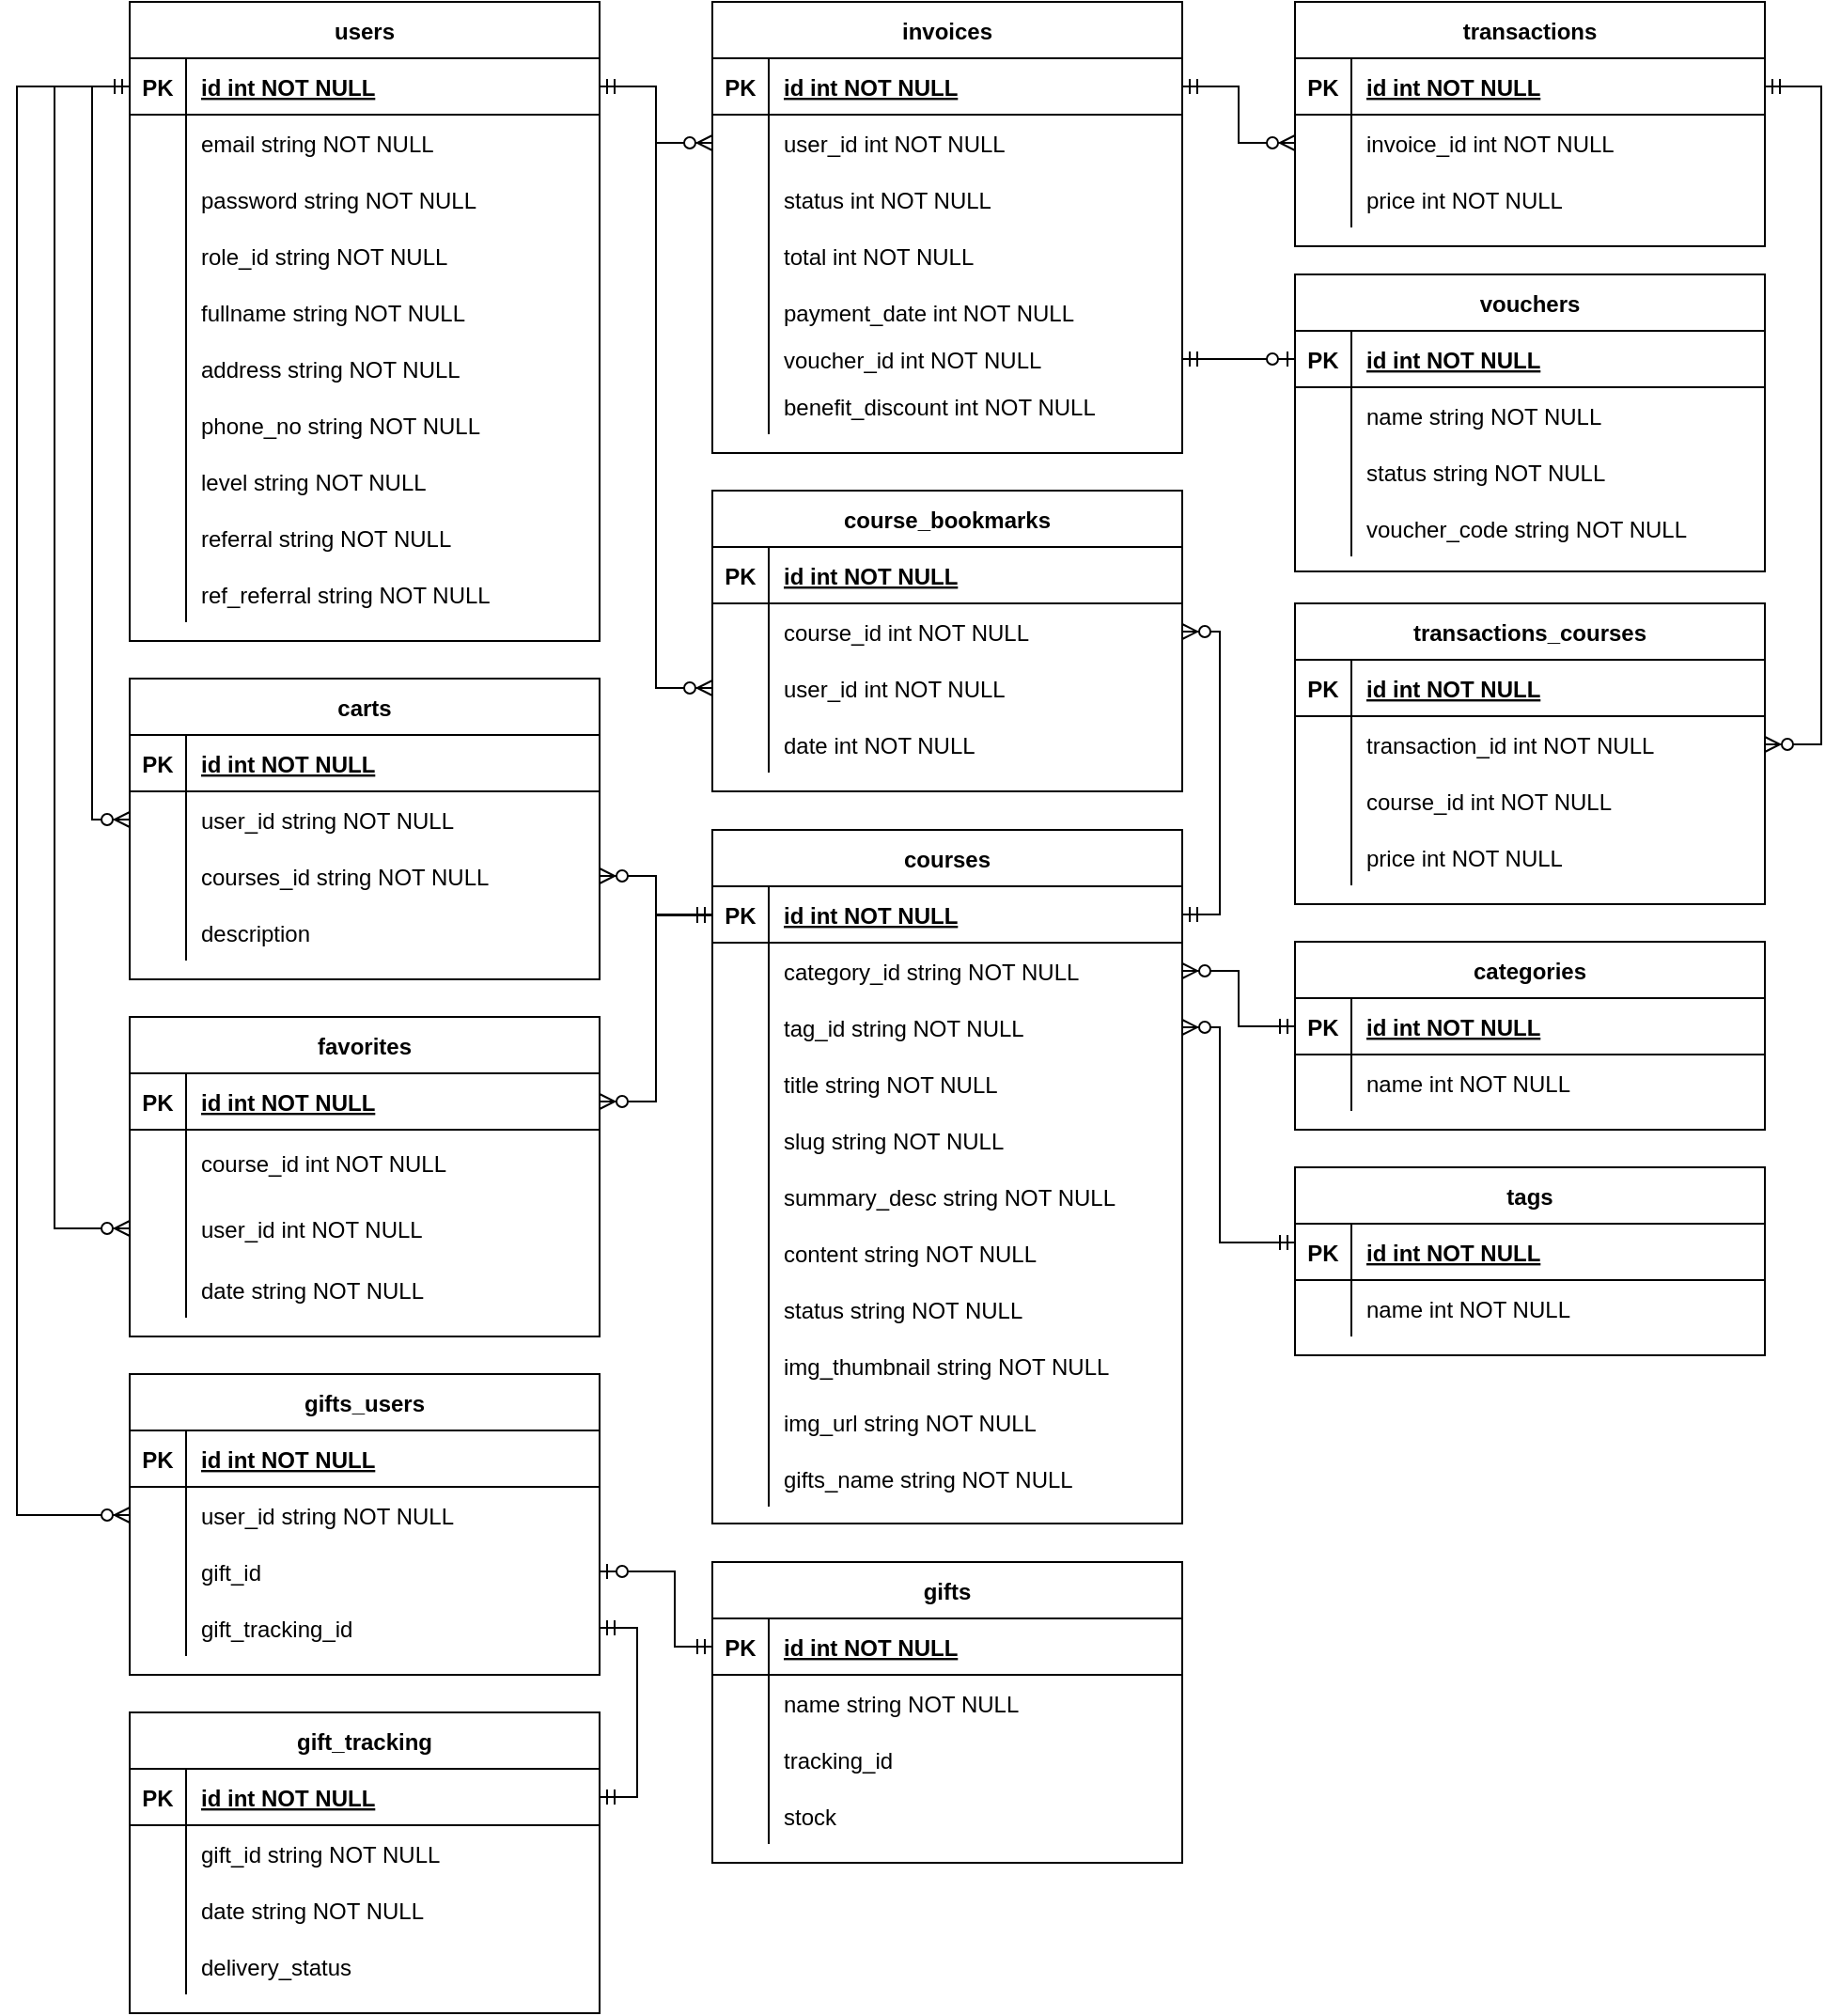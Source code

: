 <mxfile version="20.4.0" type="github" pages="2">
  <diagram id="R2lEEEUBdFMjLlhIrx00" name="ERD">
    <mxGraphModel dx="1670" dy="194" grid="1" gridSize="10" guides="1" tooltips="1" connect="1" arrows="1" fold="1" page="1" pageScale="1" pageWidth="850" pageHeight="1100" math="0" shadow="0" extFonts="Permanent Marker^https://fonts.googleapis.com/css?family=Permanent+Marker">
      <root>
        <mxCell id="0" />
        <mxCell id="1" parent="0" />
        <mxCell id="tSF6GhgpEOpoTIe3DIja-1" value="users" style="shape=table;startSize=30;container=1;collapsible=1;childLayout=tableLayout;fixedRows=1;rowLines=0;fontStyle=1;align=center;resizeLast=1;" parent="1" vertex="1">
          <mxGeometry x="-180" y="70" width="250" height="340.0" as="geometry" />
        </mxCell>
        <mxCell id="tSF6GhgpEOpoTIe3DIja-2" value="" style="shape=partialRectangle;collapsible=0;dropTarget=0;pointerEvents=0;fillColor=none;points=[[0,0.5],[1,0.5]];portConstraint=eastwest;top=0;left=0;right=0;bottom=1;" parent="tSF6GhgpEOpoTIe3DIja-1" vertex="1">
          <mxGeometry y="30" width="250" height="30" as="geometry" />
        </mxCell>
        <mxCell id="tSF6GhgpEOpoTIe3DIja-3" value="PK" style="shape=partialRectangle;overflow=hidden;connectable=0;fillColor=none;top=0;left=0;bottom=0;right=0;fontStyle=1;" parent="tSF6GhgpEOpoTIe3DIja-2" vertex="1">
          <mxGeometry width="30" height="30" as="geometry">
            <mxRectangle width="30" height="30" as="alternateBounds" />
          </mxGeometry>
        </mxCell>
        <mxCell id="tSF6GhgpEOpoTIe3DIja-4" value="id int NOT NULL " style="shape=partialRectangle;overflow=hidden;connectable=0;fillColor=none;top=0;left=0;bottom=0;right=0;align=left;spacingLeft=6;fontStyle=5;" parent="tSF6GhgpEOpoTIe3DIja-2" vertex="1">
          <mxGeometry x="30" width="220" height="30" as="geometry">
            <mxRectangle width="220" height="30" as="alternateBounds" />
          </mxGeometry>
        </mxCell>
        <mxCell id="tSF6GhgpEOpoTIe3DIja-5" value="" style="shape=partialRectangle;collapsible=0;dropTarget=0;pointerEvents=0;fillColor=none;points=[[0,0.5],[1,0.5]];portConstraint=eastwest;top=0;left=0;right=0;bottom=0;" parent="tSF6GhgpEOpoTIe3DIja-1" vertex="1">
          <mxGeometry y="60" width="250" height="30" as="geometry" />
        </mxCell>
        <mxCell id="tSF6GhgpEOpoTIe3DIja-6" value="" style="shape=partialRectangle;overflow=hidden;connectable=0;fillColor=none;top=0;left=0;bottom=0;right=0;" parent="tSF6GhgpEOpoTIe3DIja-5" vertex="1">
          <mxGeometry width="30" height="30" as="geometry">
            <mxRectangle width="30" height="30" as="alternateBounds" />
          </mxGeometry>
        </mxCell>
        <mxCell id="tSF6GhgpEOpoTIe3DIja-7" value="email string NOT NULL" style="shape=partialRectangle;overflow=hidden;connectable=0;fillColor=none;top=0;left=0;bottom=0;right=0;align=left;spacingLeft=6;" parent="tSF6GhgpEOpoTIe3DIja-5" vertex="1">
          <mxGeometry x="30" width="220" height="30" as="geometry">
            <mxRectangle width="220" height="30" as="alternateBounds" />
          </mxGeometry>
        </mxCell>
        <mxCell id="tSF6GhgpEOpoTIe3DIja-8" value="" style="shape=partialRectangle;collapsible=0;dropTarget=0;pointerEvents=0;fillColor=none;points=[[0,0.5],[1,0.5]];portConstraint=eastwest;top=0;left=0;right=0;bottom=0;" parent="tSF6GhgpEOpoTIe3DIja-1" vertex="1">
          <mxGeometry y="90" width="250" height="30" as="geometry" />
        </mxCell>
        <mxCell id="tSF6GhgpEOpoTIe3DIja-9" value="" style="shape=partialRectangle;overflow=hidden;connectable=0;fillColor=none;top=0;left=0;bottom=0;right=0;" parent="tSF6GhgpEOpoTIe3DIja-8" vertex="1">
          <mxGeometry width="30" height="30" as="geometry">
            <mxRectangle width="30" height="30" as="alternateBounds" />
          </mxGeometry>
        </mxCell>
        <mxCell id="tSF6GhgpEOpoTIe3DIja-10" value="password string NOT NULL" style="shape=partialRectangle;overflow=hidden;connectable=0;fillColor=none;top=0;left=0;bottom=0;right=0;align=left;spacingLeft=6;" parent="tSF6GhgpEOpoTIe3DIja-8" vertex="1">
          <mxGeometry x="30" width="220" height="30" as="geometry">
            <mxRectangle width="220" height="30" as="alternateBounds" />
          </mxGeometry>
        </mxCell>
        <mxCell id="tSF6GhgpEOpoTIe3DIja-11" value="" style="shape=partialRectangle;collapsible=0;dropTarget=0;pointerEvents=0;fillColor=none;points=[[0,0.5],[1,0.5]];portConstraint=eastwest;top=0;left=0;right=0;bottom=0;" parent="tSF6GhgpEOpoTIe3DIja-1" vertex="1">
          <mxGeometry y="120" width="250" height="30" as="geometry" />
        </mxCell>
        <mxCell id="tSF6GhgpEOpoTIe3DIja-12" value="" style="shape=partialRectangle;overflow=hidden;connectable=0;fillColor=none;top=0;left=0;bottom=0;right=0;" parent="tSF6GhgpEOpoTIe3DIja-11" vertex="1">
          <mxGeometry width="30" height="30" as="geometry">
            <mxRectangle width="30" height="30" as="alternateBounds" />
          </mxGeometry>
        </mxCell>
        <mxCell id="tSF6GhgpEOpoTIe3DIja-13" value="role_id string NOT NULL" style="shape=partialRectangle;overflow=hidden;connectable=0;fillColor=none;top=0;left=0;bottom=0;right=0;align=left;spacingLeft=6;" parent="tSF6GhgpEOpoTIe3DIja-11" vertex="1">
          <mxGeometry x="30" width="220" height="30" as="geometry">
            <mxRectangle width="220" height="30" as="alternateBounds" />
          </mxGeometry>
        </mxCell>
        <mxCell id="tSF6GhgpEOpoTIe3DIja-14" value="" style="shape=partialRectangle;collapsible=0;dropTarget=0;pointerEvents=0;fillColor=none;points=[[0,0.5],[1,0.5]];portConstraint=eastwest;top=0;left=0;right=0;bottom=0;" parent="tSF6GhgpEOpoTIe3DIja-1" vertex="1">
          <mxGeometry y="150" width="250" height="30" as="geometry" />
        </mxCell>
        <mxCell id="tSF6GhgpEOpoTIe3DIja-15" value="" style="shape=partialRectangle;overflow=hidden;connectable=0;fillColor=none;top=0;left=0;bottom=0;right=0;" parent="tSF6GhgpEOpoTIe3DIja-14" vertex="1">
          <mxGeometry width="30" height="30" as="geometry">
            <mxRectangle width="30" height="30" as="alternateBounds" />
          </mxGeometry>
        </mxCell>
        <mxCell id="tSF6GhgpEOpoTIe3DIja-16" value="fullname string NOT NULL" style="shape=partialRectangle;overflow=hidden;connectable=0;fillColor=none;top=0;left=0;bottom=0;right=0;align=left;spacingLeft=6;" parent="tSF6GhgpEOpoTIe3DIja-14" vertex="1">
          <mxGeometry x="30" width="220" height="30" as="geometry">
            <mxRectangle width="220" height="30" as="alternateBounds" />
          </mxGeometry>
        </mxCell>
        <mxCell id="tSF6GhgpEOpoTIe3DIja-17" value="" style="shape=partialRectangle;collapsible=0;dropTarget=0;pointerEvents=0;fillColor=none;points=[[0,0.5],[1,0.5]];portConstraint=eastwest;top=0;left=0;right=0;bottom=0;" parent="tSF6GhgpEOpoTIe3DIja-1" vertex="1">
          <mxGeometry y="180" width="250" height="30" as="geometry" />
        </mxCell>
        <mxCell id="tSF6GhgpEOpoTIe3DIja-18" value="" style="shape=partialRectangle;overflow=hidden;connectable=0;fillColor=none;top=0;left=0;bottom=0;right=0;" parent="tSF6GhgpEOpoTIe3DIja-17" vertex="1">
          <mxGeometry width="30" height="30" as="geometry">
            <mxRectangle width="30" height="30" as="alternateBounds" />
          </mxGeometry>
        </mxCell>
        <mxCell id="tSF6GhgpEOpoTIe3DIja-19" value="address string NOT NULL" style="shape=partialRectangle;overflow=hidden;connectable=0;fillColor=none;top=0;left=0;bottom=0;right=0;align=left;spacingLeft=6;" parent="tSF6GhgpEOpoTIe3DIja-17" vertex="1">
          <mxGeometry x="30" width="220" height="30" as="geometry">
            <mxRectangle width="220" height="30" as="alternateBounds" />
          </mxGeometry>
        </mxCell>
        <mxCell id="tSF6GhgpEOpoTIe3DIja-20" value="" style="shape=partialRectangle;collapsible=0;dropTarget=0;pointerEvents=0;fillColor=none;points=[[0,0.5],[1,0.5]];portConstraint=eastwest;top=0;left=0;right=0;bottom=0;" parent="tSF6GhgpEOpoTIe3DIja-1" vertex="1">
          <mxGeometry y="210" width="250" height="30" as="geometry" />
        </mxCell>
        <mxCell id="tSF6GhgpEOpoTIe3DIja-21" value="" style="shape=partialRectangle;overflow=hidden;connectable=0;fillColor=none;top=0;left=0;bottom=0;right=0;" parent="tSF6GhgpEOpoTIe3DIja-20" vertex="1">
          <mxGeometry width="30" height="30" as="geometry">
            <mxRectangle width="30" height="30" as="alternateBounds" />
          </mxGeometry>
        </mxCell>
        <mxCell id="tSF6GhgpEOpoTIe3DIja-22" value="phone_no string NOT NULL" style="shape=partialRectangle;overflow=hidden;connectable=0;fillColor=none;top=0;left=0;bottom=0;right=0;align=left;spacingLeft=6;" parent="tSF6GhgpEOpoTIe3DIja-20" vertex="1">
          <mxGeometry x="30" width="220" height="30" as="geometry">
            <mxRectangle width="220" height="30" as="alternateBounds" />
          </mxGeometry>
        </mxCell>
        <mxCell id="tSF6GhgpEOpoTIe3DIja-23" value="" style="shape=partialRectangle;collapsible=0;dropTarget=0;pointerEvents=0;fillColor=none;points=[[0,0.5],[1,0.5]];portConstraint=eastwest;top=0;left=0;right=0;bottom=0;" parent="tSF6GhgpEOpoTIe3DIja-1" vertex="1">
          <mxGeometry y="240" width="250" height="30" as="geometry" />
        </mxCell>
        <mxCell id="tSF6GhgpEOpoTIe3DIja-24" value="" style="shape=partialRectangle;overflow=hidden;connectable=0;fillColor=none;top=0;left=0;bottom=0;right=0;" parent="tSF6GhgpEOpoTIe3DIja-23" vertex="1">
          <mxGeometry width="30" height="30" as="geometry">
            <mxRectangle width="30" height="30" as="alternateBounds" />
          </mxGeometry>
        </mxCell>
        <mxCell id="tSF6GhgpEOpoTIe3DIja-25" value="level string NOT NULL" style="shape=partialRectangle;overflow=hidden;connectable=0;fillColor=none;top=0;left=0;bottom=0;right=0;align=left;spacingLeft=6;" parent="tSF6GhgpEOpoTIe3DIja-23" vertex="1">
          <mxGeometry x="30" width="220" height="30" as="geometry">
            <mxRectangle width="220" height="30" as="alternateBounds" />
          </mxGeometry>
        </mxCell>
        <mxCell id="tSF6GhgpEOpoTIe3DIja-26" value="" style="shape=partialRectangle;collapsible=0;dropTarget=0;pointerEvents=0;fillColor=none;points=[[0,0.5],[1,0.5]];portConstraint=eastwest;top=0;left=0;right=0;bottom=0;" parent="tSF6GhgpEOpoTIe3DIja-1" vertex="1">
          <mxGeometry y="270" width="250" height="30" as="geometry" />
        </mxCell>
        <mxCell id="tSF6GhgpEOpoTIe3DIja-27" value="" style="shape=partialRectangle;overflow=hidden;connectable=0;fillColor=none;top=0;left=0;bottom=0;right=0;" parent="tSF6GhgpEOpoTIe3DIja-26" vertex="1">
          <mxGeometry width="30" height="30" as="geometry">
            <mxRectangle width="30" height="30" as="alternateBounds" />
          </mxGeometry>
        </mxCell>
        <mxCell id="tSF6GhgpEOpoTIe3DIja-28" value="referral string NOT NULL" style="shape=partialRectangle;overflow=hidden;connectable=0;fillColor=none;top=0;left=0;bottom=0;right=0;align=left;spacingLeft=6;" parent="tSF6GhgpEOpoTIe3DIja-26" vertex="1">
          <mxGeometry x="30" width="220" height="30" as="geometry">
            <mxRectangle width="220" height="30" as="alternateBounds" />
          </mxGeometry>
        </mxCell>
        <mxCell id="tSF6GhgpEOpoTIe3DIja-29" value="" style="shape=partialRectangle;collapsible=0;dropTarget=0;pointerEvents=0;fillColor=none;points=[[0,0.5],[1,0.5]];portConstraint=eastwest;top=0;left=0;right=0;bottom=0;" parent="tSF6GhgpEOpoTIe3DIja-1" vertex="1">
          <mxGeometry y="300" width="250" height="30" as="geometry" />
        </mxCell>
        <mxCell id="tSF6GhgpEOpoTIe3DIja-30" value="" style="shape=partialRectangle;overflow=hidden;connectable=0;fillColor=none;top=0;left=0;bottom=0;right=0;" parent="tSF6GhgpEOpoTIe3DIja-29" vertex="1">
          <mxGeometry width="30" height="30" as="geometry">
            <mxRectangle width="30" height="30" as="alternateBounds" />
          </mxGeometry>
        </mxCell>
        <mxCell id="tSF6GhgpEOpoTIe3DIja-31" value="ref_referral string NOT NULL" style="shape=partialRectangle;overflow=hidden;connectable=0;fillColor=none;top=0;left=0;bottom=0;right=0;align=left;spacingLeft=6;" parent="tSF6GhgpEOpoTIe3DIja-29" vertex="1">
          <mxGeometry x="30" width="220" height="30" as="geometry">
            <mxRectangle width="220" height="30" as="alternateBounds" />
          </mxGeometry>
        </mxCell>
        <mxCell id="tSF6GhgpEOpoTIe3DIja-32" value="favorites" style="shape=table;startSize=30;container=1;collapsible=1;childLayout=tableLayout;fixedRows=1;rowLines=0;fontStyle=1;align=center;resizeLast=1;" parent="1" vertex="1">
          <mxGeometry x="-180" y="610" width="250" height="170" as="geometry" />
        </mxCell>
        <mxCell id="tSF6GhgpEOpoTIe3DIja-33" value="" style="shape=partialRectangle;collapsible=0;dropTarget=0;pointerEvents=0;fillColor=none;points=[[0,0.5],[1,0.5]];portConstraint=eastwest;top=0;left=0;right=0;bottom=1;" parent="tSF6GhgpEOpoTIe3DIja-32" vertex="1">
          <mxGeometry y="30" width="250" height="30" as="geometry" />
        </mxCell>
        <mxCell id="tSF6GhgpEOpoTIe3DIja-34" value="PK" style="shape=partialRectangle;overflow=hidden;connectable=0;fillColor=none;top=0;left=0;bottom=0;right=0;fontStyle=1;" parent="tSF6GhgpEOpoTIe3DIja-33" vertex="1">
          <mxGeometry width="30" height="30" as="geometry">
            <mxRectangle width="30" height="30" as="alternateBounds" />
          </mxGeometry>
        </mxCell>
        <mxCell id="tSF6GhgpEOpoTIe3DIja-35" value="id int NOT NULL " style="shape=partialRectangle;overflow=hidden;connectable=0;fillColor=none;top=0;left=0;bottom=0;right=0;align=left;spacingLeft=6;fontStyle=5;" parent="tSF6GhgpEOpoTIe3DIja-33" vertex="1">
          <mxGeometry x="30" width="220" height="30" as="geometry">
            <mxRectangle width="220" height="30" as="alternateBounds" />
          </mxGeometry>
        </mxCell>
        <mxCell id="tSF6GhgpEOpoTIe3DIja-36" value="" style="shape=partialRectangle;collapsible=0;dropTarget=0;pointerEvents=0;fillColor=none;points=[[0,0.5],[1,0.5]];portConstraint=eastwest;top=0;left=0;right=0;bottom=0;" parent="tSF6GhgpEOpoTIe3DIja-32" vertex="1">
          <mxGeometry y="60" width="250" height="35" as="geometry" />
        </mxCell>
        <mxCell id="tSF6GhgpEOpoTIe3DIja-37" value="" style="shape=partialRectangle;overflow=hidden;connectable=0;fillColor=none;top=0;left=0;bottom=0;right=0;" parent="tSF6GhgpEOpoTIe3DIja-36" vertex="1">
          <mxGeometry width="30" height="35" as="geometry">
            <mxRectangle width="30" height="35" as="alternateBounds" />
          </mxGeometry>
        </mxCell>
        <mxCell id="tSF6GhgpEOpoTIe3DIja-38" value="course_id int NOT NULL" style="shape=partialRectangle;overflow=hidden;connectable=0;fillColor=none;top=0;left=0;bottom=0;right=0;align=left;spacingLeft=6;" parent="tSF6GhgpEOpoTIe3DIja-36" vertex="1">
          <mxGeometry x="30" width="220" height="35" as="geometry">
            <mxRectangle width="220" height="35" as="alternateBounds" />
          </mxGeometry>
        </mxCell>
        <mxCell id="tSF6GhgpEOpoTIe3DIja-39" value="" style="shape=partialRectangle;collapsible=0;dropTarget=0;pointerEvents=0;fillColor=none;points=[[0,0.5],[1,0.5]];portConstraint=eastwest;top=0;left=0;right=0;bottom=0;" parent="tSF6GhgpEOpoTIe3DIja-32" vertex="1">
          <mxGeometry y="95" width="250" height="35" as="geometry" />
        </mxCell>
        <mxCell id="tSF6GhgpEOpoTIe3DIja-40" value="" style="shape=partialRectangle;overflow=hidden;connectable=0;fillColor=none;top=0;left=0;bottom=0;right=0;" parent="tSF6GhgpEOpoTIe3DIja-39" vertex="1">
          <mxGeometry width="30" height="35" as="geometry">
            <mxRectangle width="30" height="35" as="alternateBounds" />
          </mxGeometry>
        </mxCell>
        <mxCell id="tSF6GhgpEOpoTIe3DIja-41" value="user_id int NOT NULL" style="shape=partialRectangle;overflow=hidden;connectable=0;fillColor=none;top=0;left=0;bottom=0;right=0;align=left;spacingLeft=6;" parent="tSF6GhgpEOpoTIe3DIja-39" vertex="1">
          <mxGeometry x="30" width="220" height="35" as="geometry">
            <mxRectangle width="220" height="35" as="alternateBounds" />
          </mxGeometry>
        </mxCell>
        <mxCell id="tSF6GhgpEOpoTIe3DIja-42" value="" style="shape=partialRectangle;collapsible=0;dropTarget=0;pointerEvents=0;fillColor=none;points=[[0,0.5],[1,0.5]];portConstraint=eastwest;top=0;left=0;right=0;bottom=0;" parent="tSF6GhgpEOpoTIe3DIja-32" vertex="1">
          <mxGeometry y="130" width="250" height="30" as="geometry" />
        </mxCell>
        <mxCell id="tSF6GhgpEOpoTIe3DIja-43" value="" style="shape=partialRectangle;overflow=hidden;connectable=0;fillColor=none;top=0;left=0;bottom=0;right=0;" parent="tSF6GhgpEOpoTIe3DIja-42" vertex="1">
          <mxGeometry width="30" height="30" as="geometry">
            <mxRectangle width="30" height="30" as="alternateBounds" />
          </mxGeometry>
        </mxCell>
        <mxCell id="tSF6GhgpEOpoTIe3DIja-44" value="date string NOT NULL" style="shape=partialRectangle;overflow=hidden;connectable=0;fillColor=none;top=0;left=0;bottom=0;right=0;align=left;spacingLeft=6;" parent="tSF6GhgpEOpoTIe3DIja-42" vertex="1">
          <mxGeometry x="30" width="220" height="30" as="geometry">
            <mxRectangle width="220" height="30" as="alternateBounds" />
          </mxGeometry>
        </mxCell>
        <mxCell id="tSF6GhgpEOpoTIe3DIja-45" value="courses" style="shape=table;startSize=30;container=1;collapsible=1;childLayout=tableLayout;fixedRows=1;rowLines=0;fontStyle=1;align=center;resizeLast=1;" parent="1" vertex="1">
          <mxGeometry x="130" y="510.5" width="250" height="369.0" as="geometry" />
        </mxCell>
        <mxCell id="tSF6GhgpEOpoTIe3DIja-46" value="" style="shape=partialRectangle;collapsible=0;dropTarget=0;pointerEvents=0;fillColor=none;points=[[0,0.5],[1,0.5]];portConstraint=eastwest;top=0;left=0;right=0;bottom=1;" parent="tSF6GhgpEOpoTIe3DIja-45" vertex="1">
          <mxGeometry y="30" width="250" height="30" as="geometry" />
        </mxCell>
        <mxCell id="tSF6GhgpEOpoTIe3DIja-47" value="PK" style="shape=partialRectangle;overflow=hidden;connectable=0;fillColor=none;top=0;left=0;bottom=0;right=0;fontStyle=1;" parent="tSF6GhgpEOpoTIe3DIja-46" vertex="1">
          <mxGeometry width="30" height="30" as="geometry">
            <mxRectangle width="30" height="30" as="alternateBounds" />
          </mxGeometry>
        </mxCell>
        <mxCell id="tSF6GhgpEOpoTIe3DIja-48" value="id int NOT NULL " style="shape=partialRectangle;overflow=hidden;connectable=0;fillColor=none;top=0;left=0;bottom=0;right=0;align=left;spacingLeft=6;fontStyle=5;" parent="tSF6GhgpEOpoTIe3DIja-46" vertex="1">
          <mxGeometry x="30" width="220" height="30" as="geometry">
            <mxRectangle width="220" height="30" as="alternateBounds" />
          </mxGeometry>
        </mxCell>
        <mxCell id="tSF6GhgpEOpoTIe3DIja-49" value="" style="shape=partialRectangle;collapsible=0;dropTarget=0;pointerEvents=0;fillColor=none;points=[[0,0.5],[1,0.5]];portConstraint=eastwest;top=0;left=0;right=0;bottom=0;" parent="tSF6GhgpEOpoTIe3DIja-45" vertex="1">
          <mxGeometry y="60" width="250" height="30" as="geometry" />
        </mxCell>
        <mxCell id="tSF6GhgpEOpoTIe3DIja-50" value="" style="shape=partialRectangle;overflow=hidden;connectable=0;fillColor=none;top=0;left=0;bottom=0;right=0;" parent="tSF6GhgpEOpoTIe3DIja-49" vertex="1">
          <mxGeometry width="30" height="30" as="geometry">
            <mxRectangle width="30" height="30" as="alternateBounds" />
          </mxGeometry>
        </mxCell>
        <mxCell id="tSF6GhgpEOpoTIe3DIja-51" value="category_id string NOT NULL" style="shape=partialRectangle;overflow=hidden;connectable=0;fillColor=none;top=0;left=0;bottom=0;right=0;align=left;spacingLeft=6;" parent="tSF6GhgpEOpoTIe3DIja-49" vertex="1">
          <mxGeometry x="30" width="220" height="30" as="geometry">
            <mxRectangle width="220" height="30" as="alternateBounds" />
          </mxGeometry>
        </mxCell>
        <mxCell id="tSF6GhgpEOpoTIe3DIja-52" value="" style="shape=partialRectangle;collapsible=0;dropTarget=0;pointerEvents=0;fillColor=none;points=[[0,0.5],[1,0.5]];portConstraint=eastwest;top=0;left=0;right=0;bottom=0;" parent="tSF6GhgpEOpoTIe3DIja-45" vertex="1">
          <mxGeometry y="90" width="250" height="30" as="geometry" />
        </mxCell>
        <mxCell id="tSF6GhgpEOpoTIe3DIja-53" value="" style="shape=partialRectangle;overflow=hidden;connectable=0;fillColor=none;top=0;left=0;bottom=0;right=0;" parent="tSF6GhgpEOpoTIe3DIja-52" vertex="1">
          <mxGeometry width="30" height="30" as="geometry">
            <mxRectangle width="30" height="30" as="alternateBounds" />
          </mxGeometry>
        </mxCell>
        <mxCell id="tSF6GhgpEOpoTIe3DIja-54" value="tag_id string NOT NULL" style="shape=partialRectangle;overflow=hidden;connectable=0;fillColor=none;top=0;left=0;bottom=0;right=0;align=left;spacingLeft=6;" parent="tSF6GhgpEOpoTIe3DIja-52" vertex="1">
          <mxGeometry x="30" width="220" height="30" as="geometry">
            <mxRectangle width="220" height="30" as="alternateBounds" />
          </mxGeometry>
        </mxCell>
        <mxCell id="tSF6GhgpEOpoTIe3DIja-55" value="" style="shape=partialRectangle;collapsible=0;dropTarget=0;pointerEvents=0;fillColor=none;points=[[0,0.5],[1,0.5]];portConstraint=eastwest;top=0;left=0;right=0;bottom=0;" parent="tSF6GhgpEOpoTIe3DIja-45" vertex="1">
          <mxGeometry y="120" width="250" height="30" as="geometry" />
        </mxCell>
        <mxCell id="tSF6GhgpEOpoTIe3DIja-56" value="" style="shape=partialRectangle;overflow=hidden;connectable=0;fillColor=none;top=0;left=0;bottom=0;right=0;" parent="tSF6GhgpEOpoTIe3DIja-55" vertex="1">
          <mxGeometry width="30" height="30" as="geometry">
            <mxRectangle width="30" height="30" as="alternateBounds" />
          </mxGeometry>
        </mxCell>
        <mxCell id="tSF6GhgpEOpoTIe3DIja-57" value="title string NOT NULL" style="shape=partialRectangle;overflow=hidden;connectable=0;fillColor=none;top=0;left=0;bottom=0;right=0;align=left;spacingLeft=6;" parent="tSF6GhgpEOpoTIe3DIja-55" vertex="1">
          <mxGeometry x="30" width="220" height="30" as="geometry">
            <mxRectangle width="220" height="30" as="alternateBounds" />
          </mxGeometry>
        </mxCell>
        <mxCell id="tSF6GhgpEOpoTIe3DIja-58" value="" style="shape=partialRectangle;collapsible=0;dropTarget=0;pointerEvents=0;fillColor=none;points=[[0,0.5],[1,0.5]];portConstraint=eastwest;top=0;left=0;right=0;bottom=0;" parent="tSF6GhgpEOpoTIe3DIja-45" vertex="1">
          <mxGeometry y="150" width="250" height="30" as="geometry" />
        </mxCell>
        <mxCell id="tSF6GhgpEOpoTIe3DIja-59" value="" style="shape=partialRectangle;overflow=hidden;connectable=0;fillColor=none;top=0;left=0;bottom=0;right=0;" parent="tSF6GhgpEOpoTIe3DIja-58" vertex="1">
          <mxGeometry width="30" height="30" as="geometry">
            <mxRectangle width="30" height="30" as="alternateBounds" />
          </mxGeometry>
        </mxCell>
        <mxCell id="tSF6GhgpEOpoTIe3DIja-60" value="slug string NOT NULL" style="shape=partialRectangle;overflow=hidden;connectable=0;fillColor=none;top=0;left=0;bottom=0;right=0;align=left;spacingLeft=6;" parent="tSF6GhgpEOpoTIe3DIja-58" vertex="1">
          <mxGeometry x="30" width="220" height="30" as="geometry">
            <mxRectangle width="220" height="30" as="alternateBounds" />
          </mxGeometry>
        </mxCell>
        <mxCell id="tSF6GhgpEOpoTIe3DIja-61" value="" style="shape=partialRectangle;collapsible=0;dropTarget=0;pointerEvents=0;fillColor=none;points=[[0,0.5],[1,0.5]];portConstraint=eastwest;top=0;left=0;right=0;bottom=0;" parent="tSF6GhgpEOpoTIe3DIja-45" vertex="1">
          <mxGeometry y="180" width="250" height="30" as="geometry" />
        </mxCell>
        <mxCell id="tSF6GhgpEOpoTIe3DIja-62" value="" style="shape=partialRectangle;overflow=hidden;connectable=0;fillColor=none;top=0;left=0;bottom=0;right=0;" parent="tSF6GhgpEOpoTIe3DIja-61" vertex="1">
          <mxGeometry width="30" height="30" as="geometry">
            <mxRectangle width="30" height="30" as="alternateBounds" />
          </mxGeometry>
        </mxCell>
        <mxCell id="tSF6GhgpEOpoTIe3DIja-63" value="summary_desc string NOT NULL" style="shape=partialRectangle;overflow=hidden;connectable=0;fillColor=none;top=0;left=0;bottom=0;right=0;align=left;spacingLeft=6;" parent="tSF6GhgpEOpoTIe3DIja-61" vertex="1">
          <mxGeometry x="30" width="220" height="30" as="geometry">
            <mxRectangle width="220" height="30" as="alternateBounds" />
          </mxGeometry>
        </mxCell>
        <mxCell id="tSF6GhgpEOpoTIe3DIja-64" value="" style="shape=partialRectangle;collapsible=0;dropTarget=0;pointerEvents=0;fillColor=none;points=[[0,0.5],[1,0.5]];portConstraint=eastwest;top=0;left=0;right=0;bottom=0;" parent="tSF6GhgpEOpoTIe3DIja-45" vertex="1">
          <mxGeometry y="210" width="250" height="30" as="geometry" />
        </mxCell>
        <mxCell id="tSF6GhgpEOpoTIe3DIja-65" value="" style="shape=partialRectangle;overflow=hidden;connectable=0;fillColor=none;top=0;left=0;bottom=0;right=0;" parent="tSF6GhgpEOpoTIe3DIja-64" vertex="1">
          <mxGeometry width="30" height="30" as="geometry">
            <mxRectangle width="30" height="30" as="alternateBounds" />
          </mxGeometry>
        </mxCell>
        <mxCell id="tSF6GhgpEOpoTIe3DIja-66" value="content string NOT NULL" style="shape=partialRectangle;overflow=hidden;connectable=0;fillColor=none;top=0;left=0;bottom=0;right=0;align=left;spacingLeft=6;" parent="tSF6GhgpEOpoTIe3DIja-64" vertex="1">
          <mxGeometry x="30" width="220" height="30" as="geometry">
            <mxRectangle width="220" height="30" as="alternateBounds" />
          </mxGeometry>
        </mxCell>
        <mxCell id="tSF6GhgpEOpoTIe3DIja-67" value="" style="shape=partialRectangle;collapsible=0;dropTarget=0;pointerEvents=0;fillColor=none;points=[[0,0.5],[1,0.5]];portConstraint=eastwest;top=0;left=0;right=0;bottom=0;" parent="tSF6GhgpEOpoTIe3DIja-45" vertex="1">
          <mxGeometry y="240" width="250" height="30" as="geometry" />
        </mxCell>
        <mxCell id="tSF6GhgpEOpoTIe3DIja-68" value="" style="shape=partialRectangle;overflow=hidden;connectable=0;fillColor=none;top=0;left=0;bottom=0;right=0;" parent="tSF6GhgpEOpoTIe3DIja-67" vertex="1">
          <mxGeometry width="30" height="30" as="geometry">
            <mxRectangle width="30" height="30" as="alternateBounds" />
          </mxGeometry>
        </mxCell>
        <mxCell id="tSF6GhgpEOpoTIe3DIja-69" value="status string NOT NULL" style="shape=partialRectangle;overflow=hidden;connectable=0;fillColor=none;top=0;left=0;bottom=0;right=0;align=left;spacingLeft=6;" parent="tSF6GhgpEOpoTIe3DIja-67" vertex="1">
          <mxGeometry x="30" width="220" height="30" as="geometry">
            <mxRectangle width="220" height="30" as="alternateBounds" />
          </mxGeometry>
        </mxCell>
        <mxCell id="tSF6GhgpEOpoTIe3DIja-70" value="" style="shape=partialRectangle;collapsible=0;dropTarget=0;pointerEvents=0;fillColor=none;points=[[0,0.5],[1,0.5]];portConstraint=eastwest;top=0;left=0;right=0;bottom=0;" parent="tSF6GhgpEOpoTIe3DIja-45" vertex="1">
          <mxGeometry y="270" width="250" height="30" as="geometry" />
        </mxCell>
        <mxCell id="tSF6GhgpEOpoTIe3DIja-71" value="" style="shape=partialRectangle;overflow=hidden;connectable=0;fillColor=none;top=0;left=0;bottom=0;right=0;" parent="tSF6GhgpEOpoTIe3DIja-70" vertex="1">
          <mxGeometry width="30" height="30" as="geometry">
            <mxRectangle width="30" height="30" as="alternateBounds" />
          </mxGeometry>
        </mxCell>
        <mxCell id="tSF6GhgpEOpoTIe3DIja-72" value="img_thumbnail string NOT NULL" style="shape=partialRectangle;overflow=hidden;connectable=0;fillColor=none;top=0;left=0;bottom=0;right=0;align=left;spacingLeft=6;" parent="tSF6GhgpEOpoTIe3DIja-70" vertex="1">
          <mxGeometry x="30" width="220" height="30" as="geometry">
            <mxRectangle width="220" height="30" as="alternateBounds" />
          </mxGeometry>
        </mxCell>
        <mxCell id="tSF6GhgpEOpoTIe3DIja-73" value="" style="shape=partialRectangle;collapsible=0;dropTarget=0;pointerEvents=0;fillColor=none;points=[[0,0.5],[1,0.5]];portConstraint=eastwest;top=0;left=0;right=0;bottom=0;" parent="tSF6GhgpEOpoTIe3DIja-45" vertex="1">
          <mxGeometry y="300" width="250" height="30" as="geometry" />
        </mxCell>
        <mxCell id="tSF6GhgpEOpoTIe3DIja-74" value="" style="shape=partialRectangle;overflow=hidden;connectable=0;fillColor=none;top=0;left=0;bottom=0;right=0;" parent="tSF6GhgpEOpoTIe3DIja-73" vertex="1">
          <mxGeometry width="30" height="30" as="geometry">
            <mxRectangle width="30" height="30" as="alternateBounds" />
          </mxGeometry>
        </mxCell>
        <mxCell id="tSF6GhgpEOpoTIe3DIja-75" value="img_url string NOT NULL" style="shape=partialRectangle;overflow=hidden;connectable=0;fillColor=none;top=0;left=0;bottom=0;right=0;align=left;spacingLeft=6;" parent="tSF6GhgpEOpoTIe3DIja-73" vertex="1">
          <mxGeometry x="30" width="220" height="30" as="geometry">
            <mxRectangle width="220" height="30" as="alternateBounds" />
          </mxGeometry>
        </mxCell>
        <mxCell id="tSF6GhgpEOpoTIe3DIja-76" value="" style="shape=partialRectangle;collapsible=0;dropTarget=0;pointerEvents=0;fillColor=none;points=[[0,0.5],[1,0.5]];portConstraint=eastwest;top=0;left=0;right=0;bottom=0;" parent="tSF6GhgpEOpoTIe3DIja-45" vertex="1">
          <mxGeometry y="330" width="250" height="30" as="geometry" />
        </mxCell>
        <mxCell id="tSF6GhgpEOpoTIe3DIja-77" value="" style="shape=partialRectangle;overflow=hidden;connectable=0;fillColor=none;top=0;left=0;bottom=0;right=0;" parent="tSF6GhgpEOpoTIe3DIja-76" vertex="1">
          <mxGeometry width="30" height="30" as="geometry">
            <mxRectangle width="30" height="30" as="alternateBounds" />
          </mxGeometry>
        </mxCell>
        <mxCell id="tSF6GhgpEOpoTIe3DIja-78" value="gifts_name string NOT NULL" style="shape=partialRectangle;overflow=hidden;connectable=0;fillColor=none;top=0;left=0;bottom=0;right=0;align=left;spacingLeft=6;" parent="tSF6GhgpEOpoTIe3DIja-76" vertex="1">
          <mxGeometry x="30" width="220" height="30" as="geometry">
            <mxRectangle width="220" height="30" as="alternateBounds" />
          </mxGeometry>
        </mxCell>
        <mxCell id="tSF6GhgpEOpoTIe3DIja-79" value="tags" style="shape=table;startSize=30;container=1;collapsible=1;childLayout=tableLayout;fixedRows=1;rowLines=0;fontStyle=1;align=center;resizeLast=1;" parent="1" vertex="1">
          <mxGeometry x="440" y="690" width="250" height="100" as="geometry" />
        </mxCell>
        <mxCell id="tSF6GhgpEOpoTIe3DIja-80" value="" style="shape=partialRectangle;collapsible=0;dropTarget=0;pointerEvents=0;fillColor=none;points=[[0,0.5],[1,0.5]];portConstraint=eastwest;top=0;left=0;right=0;bottom=1;" parent="tSF6GhgpEOpoTIe3DIja-79" vertex="1">
          <mxGeometry y="30" width="250" height="30" as="geometry" />
        </mxCell>
        <mxCell id="tSF6GhgpEOpoTIe3DIja-81" value="PK" style="shape=partialRectangle;overflow=hidden;connectable=0;fillColor=none;top=0;left=0;bottom=0;right=0;fontStyle=1;" parent="tSF6GhgpEOpoTIe3DIja-80" vertex="1">
          <mxGeometry width="30" height="30" as="geometry">
            <mxRectangle width="30" height="30" as="alternateBounds" />
          </mxGeometry>
        </mxCell>
        <mxCell id="tSF6GhgpEOpoTIe3DIja-82" value="id int NOT NULL " style="shape=partialRectangle;overflow=hidden;connectable=0;fillColor=none;top=0;left=0;bottom=0;right=0;align=left;spacingLeft=6;fontStyle=5;" parent="tSF6GhgpEOpoTIe3DIja-80" vertex="1">
          <mxGeometry x="30" width="220" height="30" as="geometry">
            <mxRectangle width="220" height="30" as="alternateBounds" />
          </mxGeometry>
        </mxCell>
        <mxCell id="tSF6GhgpEOpoTIe3DIja-83" value="" style="shape=partialRectangle;collapsible=0;dropTarget=0;pointerEvents=0;fillColor=none;points=[[0,0.5],[1,0.5]];portConstraint=eastwest;top=0;left=0;right=0;bottom=0;" parent="tSF6GhgpEOpoTIe3DIja-79" vertex="1">
          <mxGeometry y="60" width="250" height="30" as="geometry" />
        </mxCell>
        <mxCell id="tSF6GhgpEOpoTIe3DIja-84" value="" style="shape=partialRectangle;overflow=hidden;connectable=0;fillColor=none;top=0;left=0;bottom=0;right=0;" parent="tSF6GhgpEOpoTIe3DIja-83" vertex="1">
          <mxGeometry width="30" height="30" as="geometry">
            <mxRectangle width="30" height="30" as="alternateBounds" />
          </mxGeometry>
        </mxCell>
        <mxCell id="tSF6GhgpEOpoTIe3DIja-85" value="name int NOT NULL" style="shape=partialRectangle;overflow=hidden;connectable=0;fillColor=none;top=0;left=0;bottom=0;right=0;align=left;spacingLeft=6;" parent="tSF6GhgpEOpoTIe3DIja-83" vertex="1">
          <mxGeometry x="30" width="220" height="30" as="geometry">
            <mxRectangle width="220" height="30" as="alternateBounds" />
          </mxGeometry>
        </mxCell>
        <mxCell id="tSF6GhgpEOpoTIe3DIja-86" value="categories" style="shape=table;startSize=30;container=1;collapsible=1;childLayout=tableLayout;fixedRows=1;rowLines=0;fontStyle=1;align=center;resizeLast=1;" parent="1" vertex="1">
          <mxGeometry x="440" y="570" width="250" height="100" as="geometry" />
        </mxCell>
        <mxCell id="tSF6GhgpEOpoTIe3DIja-87" value="" style="shape=partialRectangle;collapsible=0;dropTarget=0;pointerEvents=0;fillColor=none;points=[[0,0.5],[1,0.5]];portConstraint=eastwest;top=0;left=0;right=0;bottom=1;" parent="tSF6GhgpEOpoTIe3DIja-86" vertex="1">
          <mxGeometry y="30" width="250" height="30" as="geometry" />
        </mxCell>
        <mxCell id="tSF6GhgpEOpoTIe3DIja-88" value="PK" style="shape=partialRectangle;overflow=hidden;connectable=0;fillColor=none;top=0;left=0;bottom=0;right=0;fontStyle=1;" parent="tSF6GhgpEOpoTIe3DIja-87" vertex="1">
          <mxGeometry width="30" height="30" as="geometry">
            <mxRectangle width="30" height="30" as="alternateBounds" />
          </mxGeometry>
        </mxCell>
        <mxCell id="tSF6GhgpEOpoTIe3DIja-89" value="id int NOT NULL " style="shape=partialRectangle;overflow=hidden;connectable=0;fillColor=none;top=0;left=0;bottom=0;right=0;align=left;spacingLeft=6;fontStyle=5;" parent="tSF6GhgpEOpoTIe3DIja-87" vertex="1">
          <mxGeometry x="30" width="220" height="30" as="geometry">
            <mxRectangle width="220" height="30" as="alternateBounds" />
          </mxGeometry>
        </mxCell>
        <mxCell id="tSF6GhgpEOpoTIe3DIja-90" value="" style="shape=partialRectangle;collapsible=0;dropTarget=0;pointerEvents=0;fillColor=none;points=[[0,0.5],[1,0.5]];portConstraint=eastwest;top=0;left=0;right=0;bottom=0;" parent="tSF6GhgpEOpoTIe3DIja-86" vertex="1">
          <mxGeometry y="60" width="250" height="30" as="geometry" />
        </mxCell>
        <mxCell id="tSF6GhgpEOpoTIe3DIja-91" value="" style="shape=partialRectangle;overflow=hidden;connectable=0;fillColor=none;top=0;left=0;bottom=0;right=0;" parent="tSF6GhgpEOpoTIe3DIja-90" vertex="1">
          <mxGeometry width="30" height="30" as="geometry">
            <mxRectangle width="30" height="30" as="alternateBounds" />
          </mxGeometry>
        </mxCell>
        <mxCell id="tSF6GhgpEOpoTIe3DIja-92" value="name int NOT NULL" style="shape=partialRectangle;overflow=hidden;connectable=0;fillColor=none;top=0;left=0;bottom=0;right=0;align=left;spacingLeft=6;" parent="tSF6GhgpEOpoTIe3DIja-90" vertex="1">
          <mxGeometry x="30" width="220" height="30" as="geometry">
            <mxRectangle width="220" height="30" as="alternateBounds" />
          </mxGeometry>
        </mxCell>
        <mxCell id="tSF6GhgpEOpoTIe3DIja-93" value="invoices" style="shape=table;startSize=30;container=1;collapsible=1;childLayout=tableLayout;fixedRows=1;rowLines=0;fontStyle=1;align=center;resizeLast=1;" parent="1" vertex="1">
          <mxGeometry x="130" y="70" width="250" height="240" as="geometry" />
        </mxCell>
        <mxCell id="tSF6GhgpEOpoTIe3DIja-94" value="" style="shape=partialRectangle;collapsible=0;dropTarget=0;pointerEvents=0;fillColor=none;points=[[0,0.5],[1,0.5]];portConstraint=eastwest;top=0;left=0;right=0;bottom=1;" parent="tSF6GhgpEOpoTIe3DIja-93" vertex="1">
          <mxGeometry y="30" width="250" height="30" as="geometry" />
        </mxCell>
        <mxCell id="tSF6GhgpEOpoTIe3DIja-95" value="PK" style="shape=partialRectangle;overflow=hidden;connectable=0;fillColor=none;top=0;left=0;bottom=0;right=0;fontStyle=1;" parent="tSF6GhgpEOpoTIe3DIja-94" vertex="1">
          <mxGeometry width="30" height="30" as="geometry">
            <mxRectangle width="30" height="30" as="alternateBounds" />
          </mxGeometry>
        </mxCell>
        <mxCell id="tSF6GhgpEOpoTIe3DIja-96" value="id int NOT NULL " style="shape=partialRectangle;overflow=hidden;connectable=0;fillColor=none;top=0;left=0;bottom=0;right=0;align=left;spacingLeft=6;fontStyle=5;" parent="tSF6GhgpEOpoTIe3DIja-94" vertex="1">
          <mxGeometry x="30" width="220" height="30" as="geometry">
            <mxRectangle width="220" height="30" as="alternateBounds" />
          </mxGeometry>
        </mxCell>
        <mxCell id="tSF6GhgpEOpoTIe3DIja-97" value="" style="shape=partialRectangle;collapsible=0;dropTarget=0;pointerEvents=0;fillColor=none;points=[[0,0.5],[1,0.5]];portConstraint=eastwest;top=0;left=0;right=0;bottom=0;" parent="tSF6GhgpEOpoTIe3DIja-93" vertex="1">
          <mxGeometry y="60" width="250" height="30" as="geometry" />
        </mxCell>
        <mxCell id="tSF6GhgpEOpoTIe3DIja-98" value="" style="shape=partialRectangle;overflow=hidden;connectable=0;fillColor=none;top=0;left=0;bottom=0;right=0;" parent="tSF6GhgpEOpoTIe3DIja-97" vertex="1">
          <mxGeometry width="30" height="30" as="geometry">
            <mxRectangle width="30" height="30" as="alternateBounds" />
          </mxGeometry>
        </mxCell>
        <mxCell id="tSF6GhgpEOpoTIe3DIja-99" value="user_id int NOT NULL" style="shape=partialRectangle;overflow=hidden;connectable=0;fillColor=none;top=0;left=0;bottom=0;right=0;align=left;spacingLeft=6;" parent="tSF6GhgpEOpoTIe3DIja-97" vertex="1">
          <mxGeometry x="30" width="220" height="30" as="geometry">
            <mxRectangle width="220" height="30" as="alternateBounds" />
          </mxGeometry>
        </mxCell>
        <mxCell id="tSF6GhgpEOpoTIe3DIja-100" value="" style="shape=partialRectangle;collapsible=0;dropTarget=0;pointerEvents=0;fillColor=none;points=[[0,0.5],[1,0.5]];portConstraint=eastwest;top=0;left=0;right=0;bottom=0;" parent="tSF6GhgpEOpoTIe3DIja-93" vertex="1">
          <mxGeometry y="90" width="250" height="30" as="geometry" />
        </mxCell>
        <mxCell id="tSF6GhgpEOpoTIe3DIja-101" value="" style="shape=partialRectangle;overflow=hidden;connectable=0;fillColor=none;top=0;left=0;bottom=0;right=0;" parent="tSF6GhgpEOpoTIe3DIja-100" vertex="1">
          <mxGeometry width="30" height="30" as="geometry">
            <mxRectangle width="30" height="30" as="alternateBounds" />
          </mxGeometry>
        </mxCell>
        <mxCell id="tSF6GhgpEOpoTIe3DIja-102" value="status int NOT NULL" style="shape=partialRectangle;overflow=hidden;connectable=0;fillColor=none;top=0;left=0;bottom=0;right=0;align=left;spacingLeft=6;" parent="tSF6GhgpEOpoTIe3DIja-100" vertex="1">
          <mxGeometry x="30" width="220" height="30" as="geometry">
            <mxRectangle width="220" height="30" as="alternateBounds" />
          </mxGeometry>
        </mxCell>
        <mxCell id="tSF6GhgpEOpoTIe3DIja-103" value="" style="shape=partialRectangle;collapsible=0;dropTarget=0;pointerEvents=0;fillColor=none;points=[[0,0.5],[1,0.5]];portConstraint=eastwest;top=0;left=0;right=0;bottom=0;" parent="tSF6GhgpEOpoTIe3DIja-93" vertex="1">
          <mxGeometry y="120" width="250" height="30" as="geometry" />
        </mxCell>
        <mxCell id="tSF6GhgpEOpoTIe3DIja-104" value="" style="shape=partialRectangle;overflow=hidden;connectable=0;fillColor=none;top=0;left=0;bottom=0;right=0;" parent="tSF6GhgpEOpoTIe3DIja-103" vertex="1">
          <mxGeometry width="30" height="30" as="geometry">
            <mxRectangle width="30" height="30" as="alternateBounds" />
          </mxGeometry>
        </mxCell>
        <mxCell id="tSF6GhgpEOpoTIe3DIja-105" value="total int NOT NULL" style="shape=partialRectangle;overflow=hidden;connectable=0;fillColor=none;top=0;left=0;bottom=0;right=0;align=left;spacingLeft=6;" parent="tSF6GhgpEOpoTIe3DIja-103" vertex="1">
          <mxGeometry x="30" width="220" height="30" as="geometry">
            <mxRectangle width="220" height="30" as="alternateBounds" />
          </mxGeometry>
        </mxCell>
        <mxCell id="tSF6GhgpEOpoTIe3DIja-106" value="" style="shape=partialRectangle;collapsible=0;dropTarget=0;pointerEvents=0;fillColor=none;points=[[0,0.5],[1,0.5]];portConstraint=eastwest;top=0;left=0;right=0;bottom=0;" parent="tSF6GhgpEOpoTIe3DIja-93" vertex="1">
          <mxGeometry y="150" width="250" height="30" as="geometry" />
        </mxCell>
        <mxCell id="tSF6GhgpEOpoTIe3DIja-107" value="" style="shape=partialRectangle;overflow=hidden;connectable=0;fillColor=none;top=0;left=0;bottom=0;right=0;" parent="tSF6GhgpEOpoTIe3DIja-106" vertex="1">
          <mxGeometry width="30" height="30" as="geometry">
            <mxRectangle width="30" height="30" as="alternateBounds" />
          </mxGeometry>
        </mxCell>
        <mxCell id="tSF6GhgpEOpoTIe3DIja-108" value="payment_date int NOT NULL" style="shape=partialRectangle;overflow=hidden;connectable=0;fillColor=none;top=0;left=0;bottom=0;right=0;align=left;spacingLeft=6;" parent="tSF6GhgpEOpoTIe3DIja-106" vertex="1">
          <mxGeometry x="30" width="220" height="30" as="geometry">
            <mxRectangle width="220" height="30" as="alternateBounds" />
          </mxGeometry>
        </mxCell>
        <mxCell id="tSF6GhgpEOpoTIe3DIja-109" value="" style="shape=partialRectangle;collapsible=0;dropTarget=0;pointerEvents=0;fillColor=none;points=[[0,0.5],[1,0.5]];portConstraint=eastwest;top=0;left=0;right=0;bottom=0;" parent="tSF6GhgpEOpoTIe3DIja-93" vertex="1">
          <mxGeometry y="180" width="250" height="20" as="geometry" />
        </mxCell>
        <mxCell id="tSF6GhgpEOpoTIe3DIja-110" value="" style="shape=partialRectangle;overflow=hidden;connectable=0;fillColor=none;top=0;left=0;bottom=0;right=0;" parent="tSF6GhgpEOpoTIe3DIja-109" vertex="1">
          <mxGeometry width="30" height="20" as="geometry">
            <mxRectangle width="30" height="20" as="alternateBounds" />
          </mxGeometry>
        </mxCell>
        <mxCell id="tSF6GhgpEOpoTIe3DIja-111" value="voucher_id int NOT NULL" style="shape=partialRectangle;overflow=hidden;connectable=0;fillColor=none;top=0;left=0;bottom=0;right=0;align=left;spacingLeft=6;" parent="tSF6GhgpEOpoTIe3DIja-109" vertex="1">
          <mxGeometry x="30" width="220" height="20" as="geometry">
            <mxRectangle width="220" height="20" as="alternateBounds" />
          </mxGeometry>
        </mxCell>
        <mxCell id="tSF6GhgpEOpoTIe3DIja-112" value="" style="shape=partialRectangle;collapsible=0;dropTarget=0;pointerEvents=0;fillColor=none;points=[[0,0.5],[1,0.5]];portConstraint=eastwest;top=0;left=0;right=0;bottom=0;" parent="tSF6GhgpEOpoTIe3DIja-93" vertex="1">
          <mxGeometry y="200" width="250" height="30" as="geometry" />
        </mxCell>
        <mxCell id="tSF6GhgpEOpoTIe3DIja-113" value="" style="shape=partialRectangle;overflow=hidden;connectable=0;fillColor=none;top=0;left=0;bottom=0;right=0;" parent="tSF6GhgpEOpoTIe3DIja-112" vertex="1">
          <mxGeometry width="30" height="30" as="geometry">
            <mxRectangle width="30" height="30" as="alternateBounds" />
          </mxGeometry>
        </mxCell>
        <mxCell id="tSF6GhgpEOpoTIe3DIja-114" value="benefit_discount int NOT NULL" style="shape=partialRectangle;overflow=hidden;connectable=0;fillColor=none;top=0;left=0;bottom=0;right=0;align=left;spacingLeft=6;" parent="tSF6GhgpEOpoTIe3DIja-112" vertex="1">
          <mxGeometry x="30" width="220" height="30" as="geometry">
            <mxRectangle width="220" height="30" as="alternateBounds" />
          </mxGeometry>
        </mxCell>
        <mxCell id="tSF6GhgpEOpoTIe3DIja-115" value="transactions" style="shape=table;startSize=30;container=1;collapsible=1;childLayout=tableLayout;fixedRows=1;rowLines=0;fontStyle=1;align=center;resizeLast=1;" parent="1" vertex="1">
          <mxGeometry x="440" y="70" width="250" height="130" as="geometry" />
        </mxCell>
        <mxCell id="tSF6GhgpEOpoTIe3DIja-116" value="" style="shape=partialRectangle;collapsible=0;dropTarget=0;pointerEvents=0;fillColor=none;points=[[0,0.5],[1,0.5]];portConstraint=eastwest;top=0;left=0;right=0;bottom=1;" parent="tSF6GhgpEOpoTIe3DIja-115" vertex="1">
          <mxGeometry y="30" width="250" height="30" as="geometry" />
        </mxCell>
        <mxCell id="tSF6GhgpEOpoTIe3DIja-117" value="PK" style="shape=partialRectangle;overflow=hidden;connectable=0;fillColor=none;top=0;left=0;bottom=0;right=0;fontStyle=1;" parent="tSF6GhgpEOpoTIe3DIja-116" vertex="1">
          <mxGeometry width="30" height="30" as="geometry">
            <mxRectangle width="30" height="30" as="alternateBounds" />
          </mxGeometry>
        </mxCell>
        <mxCell id="tSF6GhgpEOpoTIe3DIja-118" value="id int NOT NULL " style="shape=partialRectangle;overflow=hidden;connectable=0;fillColor=none;top=0;left=0;bottom=0;right=0;align=left;spacingLeft=6;fontStyle=5;" parent="tSF6GhgpEOpoTIe3DIja-116" vertex="1">
          <mxGeometry x="30" width="220" height="30" as="geometry">
            <mxRectangle width="220" height="30" as="alternateBounds" />
          </mxGeometry>
        </mxCell>
        <mxCell id="tSF6GhgpEOpoTIe3DIja-119" value="" style="shape=partialRectangle;collapsible=0;dropTarget=0;pointerEvents=0;fillColor=none;points=[[0,0.5],[1,0.5]];portConstraint=eastwest;top=0;left=0;right=0;bottom=0;" parent="tSF6GhgpEOpoTIe3DIja-115" vertex="1">
          <mxGeometry y="60" width="250" height="30" as="geometry" />
        </mxCell>
        <mxCell id="tSF6GhgpEOpoTIe3DIja-120" value="" style="shape=partialRectangle;overflow=hidden;connectable=0;fillColor=none;top=0;left=0;bottom=0;right=0;" parent="tSF6GhgpEOpoTIe3DIja-119" vertex="1">
          <mxGeometry width="30" height="30" as="geometry">
            <mxRectangle width="30" height="30" as="alternateBounds" />
          </mxGeometry>
        </mxCell>
        <mxCell id="tSF6GhgpEOpoTIe3DIja-121" value="invoice_id int NOT NULL" style="shape=partialRectangle;overflow=hidden;connectable=0;fillColor=none;top=0;left=0;bottom=0;right=0;align=left;spacingLeft=6;" parent="tSF6GhgpEOpoTIe3DIja-119" vertex="1">
          <mxGeometry x="30" width="220" height="30" as="geometry">
            <mxRectangle width="220" height="30" as="alternateBounds" />
          </mxGeometry>
        </mxCell>
        <mxCell id="tSF6GhgpEOpoTIe3DIja-122" value="" style="shape=partialRectangle;collapsible=0;dropTarget=0;pointerEvents=0;fillColor=none;points=[[0,0.5],[1,0.5]];portConstraint=eastwest;top=0;left=0;right=0;bottom=0;" parent="tSF6GhgpEOpoTIe3DIja-115" vertex="1">
          <mxGeometry y="90" width="250" height="30" as="geometry" />
        </mxCell>
        <mxCell id="tSF6GhgpEOpoTIe3DIja-123" value="" style="shape=partialRectangle;overflow=hidden;connectable=0;fillColor=none;top=0;left=0;bottom=0;right=0;" parent="tSF6GhgpEOpoTIe3DIja-122" vertex="1">
          <mxGeometry width="30" height="30" as="geometry">
            <mxRectangle width="30" height="30" as="alternateBounds" />
          </mxGeometry>
        </mxCell>
        <mxCell id="tSF6GhgpEOpoTIe3DIja-124" value="price int NOT NULL" style="shape=partialRectangle;overflow=hidden;connectable=0;fillColor=none;top=0;left=0;bottom=0;right=0;align=left;spacingLeft=6;" parent="tSF6GhgpEOpoTIe3DIja-122" vertex="1">
          <mxGeometry x="30" width="220" height="30" as="geometry">
            <mxRectangle width="220" height="30" as="alternateBounds" />
          </mxGeometry>
        </mxCell>
        <mxCell id="tSF6GhgpEOpoTIe3DIja-125" value="" style="edgeStyle=entityRelationEdgeStyle;fontSize=12;html=1;endArrow=ERzeroToMany;startArrow=ERmandOne;rounded=0;" parent="1" source="tSF6GhgpEOpoTIe3DIja-94" target="tSF6GhgpEOpoTIe3DIja-119" edge="1">
          <mxGeometry width="100" height="100" relative="1" as="geometry">
            <mxPoint x="390" y="385" as="sourcePoint" />
            <mxPoint x="460" y="625" as="targetPoint" />
          </mxGeometry>
        </mxCell>
        <mxCell id="tSF6GhgpEOpoTIe3DIja-126" value="" style="edgeStyle=entityRelationEdgeStyle;fontSize=12;html=1;endArrow=ERzeroToMany;startArrow=ERmandOne;rounded=0;" parent="1" source="tSF6GhgpEOpoTIe3DIja-2" target="tSF6GhgpEOpoTIe3DIja-97" edge="1">
          <mxGeometry width="100" height="100" relative="1" as="geometry">
            <mxPoint x="390" y="125" as="sourcePoint" />
            <mxPoint x="450" y="155" as="targetPoint" />
          </mxGeometry>
        </mxCell>
        <mxCell id="tSF6GhgpEOpoTIe3DIja-127" value="vouchers" style="shape=table;startSize=30;container=1;collapsible=1;childLayout=tableLayout;fixedRows=1;rowLines=0;fontStyle=1;align=center;resizeLast=1;" parent="1" vertex="1">
          <mxGeometry x="440" y="215" width="250" height="158" as="geometry" />
        </mxCell>
        <mxCell id="tSF6GhgpEOpoTIe3DIja-128" value="" style="shape=partialRectangle;collapsible=0;dropTarget=0;pointerEvents=0;fillColor=none;points=[[0,0.5],[1,0.5]];portConstraint=eastwest;top=0;left=0;right=0;bottom=1;" parent="tSF6GhgpEOpoTIe3DIja-127" vertex="1">
          <mxGeometry y="30" width="250" height="30" as="geometry" />
        </mxCell>
        <mxCell id="tSF6GhgpEOpoTIe3DIja-129" value="PK" style="shape=partialRectangle;overflow=hidden;connectable=0;fillColor=none;top=0;left=0;bottom=0;right=0;fontStyle=1;" parent="tSF6GhgpEOpoTIe3DIja-128" vertex="1">
          <mxGeometry width="30" height="30" as="geometry">
            <mxRectangle width="30" height="30" as="alternateBounds" />
          </mxGeometry>
        </mxCell>
        <mxCell id="tSF6GhgpEOpoTIe3DIja-130" value="id int NOT NULL " style="shape=partialRectangle;overflow=hidden;connectable=0;fillColor=none;top=0;left=0;bottom=0;right=0;align=left;spacingLeft=6;fontStyle=5;" parent="tSF6GhgpEOpoTIe3DIja-128" vertex="1">
          <mxGeometry x="30" width="220" height="30" as="geometry">
            <mxRectangle width="220" height="30" as="alternateBounds" />
          </mxGeometry>
        </mxCell>
        <mxCell id="tSF6GhgpEOpoTIe3DIja-131" value="" style="shape=partialRectangle;collapsible=0;dropTarget=0;pointerEvents=0;fillColor=none;points=[[0,0.5],[1,0.5]];portConstraint=eastwest;top=0;left=0;right=0;bottom=0;" parent="tSF6GhgpEOpoTIe3DIja-127" vertex="1">
          <mxGeometry y="60" width="250" height="30" as="geometry" />
        </mxCell>
        <mxCell id="tSF6GhgpEOpoTIe3DIja-132" value="" style="shape=partialRectangle;overflow=hidden;connectable=0;fillColor=none;top=0;left=0;bottom=0;right=0;" parent="tSF6GhgpEOpoTIe3DIja-131" vertex="1">
          <mxGeometry width="30" height="30" as="geometry">
            <mxRectangle width="30" height="30" as="alternateBounds" />
          </mxGeometry>
        </mxCell>
        <mxCell id="tSF6GhgpEOpoTIe3DIja-133" value="name string NOT NULL" style="shape=partialRectangle;overflow=hidden;connectable=0;fillColor=none;top=0;left=0;bottom=0;right=0;align=left;spacingLeft=6;" parent="tSF6GhgpEOpoTIe3DIja-131" vertex="1">
          <mxGeometry x="30" width="220" height="30" as="geometry">
            <mxRectangle width="220" height="30" as="alternateBounds" />
          </mxGeometry>
        </mxCell>
        <mxCell id="tSF6GhgpEOpoTIe3DIja-134" value="" style="shape=partialRectangle;collapsible=0;dropTarget=0;pointerEvents=0;fillColor=none;points=[[0,0.5],[1,0.5]];portConstraint=eastwest;top=0;left=0;right=0;bottom=0;" parent="tSF6GhgpEOpoTIe3DIja-127" vertex="1">
          <mxGeometry y="90" width="250" height="30" as="geometry" />
        </mxCell>
        <mxCell id="tSF6GhgpEOpoTIe3DIja-135" value="" style="shape=partialRectangle;overflow=hidden;connectable=0;fillColor=none;top=0;left=0;bottom=0;right=0;" parent="tSF6GhgpEOpoTIe3DIja-134" vertex="1">
          <mxGeometry width="30" height="30" as="geometry">
            <mxRectangle width="30" height="30" as="alternateBounds" />
          </mxGeometry>
        </mxCell>
        <mxCell id="tSF6GhgpEOpoTIe3DIja-136" value="status string NOT NULL" style="shape=partialRectangle;overflow=hidden;connectable=0;fillColor=none;top=0;left=0;bottom=0;right=0;align=left;spacingLeft=6;" parent="tSF6GhgpEOpoTIe3DIja-134" vertex="1">
          <mxGeometry x="30" width="220" height="30" as="geometry">
            <mxRectangle width="220" height="30" as="alternateBounds" />
          </mxGeometry>
        </mxCell>
        <mxCell id="tSF6GhgpEOpoTIe3DIja-137" value="" style="shape=partialRectangle;collapsible=0;dropTarget=0;pointerEvents=0;fillColor=none;points=[[0,0.5],[1,0.5]];portConstraint=eastwest;top=0;left=0;right=0;bottom=0;" parent="tSF6GhgpEOpoTIe3DIja-127" vertex="1">
          <mxGeometry y="120" width="250" height="30" as="geometry" />
        </mxCell>
        <mxCell id="tSF6GhgpEOpoTIe3DIja-138" value="" style="shape=partialRectangle;overflow=hidden;connectable=0;fillColor=none;top=0;left=0;bottom=0;right=0;" parent="tSF6GhgpEOpoTIe3DIja-137" vertex="1">
          <mxGeometry width="30" height="30" as="geometry">
            <mxRectangle width="30" height="30" as="alternateBounds" />
          </mxGeometry>
        </mxCell>
        <mxCell id="tSF6GhgpEOpoTIe3DIja-139" value="voucher_code string NOT NULL" style="shape=partialRectangle;overflow=hidden;connectable=0;fillColor=none;top=0;left=0;bottom=0;right=0;align=left;spacingLeft=6;" parent="tSF6GhgpEOpoTIe3DIja-137" vertex="1">
          <mxGeometry x="30" width="220" height="30" as="geometry">
            <mxRectangle width="220" height="30" as="alternateBounds" />
          </mxGeometry>
        </mxCell>
        <mxCell id="tSF6GhgpEOpoTIe3DIja-140" value="gifts" style="shape=table;startSize=30;container=1;collapsible=1;childLayout=tableLayout;fixedRows=1;rowLines=0;fontStyle=1;align=center;resizeLast=1;" parent="1" vertex="1">
          <mxGeometry x="130" y="900" width="250" height="160" as="geometry" />
        </mxCell>
        <mxCell id="tSF6GhgpEOpoTIe3DIja-141" value="" style="shape=partialRectangle;collapsible=0;dropTarget=0;pointerEvents=0;fillColor=none;points=[[0,0.5],[1,0.5]];portConstraint=eastwest;top=0;left=0;right=0;bottom=1;" parent="tSF6GhgpEOpoTIe3DIja-140" vertex="1">
          <mxGeometry y="30" width="250" height="30" as="geometry" />
        </mxCell>
        <mxCell id="tSF6GhgpEOpoTIe3DIja-142" value="PK" style="shape=partialRectangle;overflow=hidden;connectable=0;fillColor=none;top=0;left=0;bottom=0;right=0;fontStyle=1;" parent="tSF6GhgpEOpoTIe3DIja-141" vertex="1">
          <mxGeometry width="30" height="30" as="geometry">
            <mxRectangle width="30" height="30" as="alternateBounds" />
          </mxGeometry>
        </mxCell>
        <mxCell id="tSF6GhgpEOpoTIe3DIja-143" value="id int NOT NULL " style="shape=partialRectangle;overflow=hidden;connectable=0;fillColor=none;top=0;left=0;bottom=0;right=0;align=left;spacingLeft=6;fontStyle=5;" parent="tSF6GhgpEOpoTIe3DIja-141" vertex="1">
          <mxGeometry x="30" width="220" height="30" as="geometry">
            <mxRectangle width="220" height="30" as="alternateBounds" />
          </mxGeometry>
        </mxCell>
        <mxCell id="tSF6GhgpEOpoTIe3DIja-144" value="" style="shape=partialRectangle;collapsible=0;dropTarget=0;pointerEvents=0;fillColor=none;points=[[0,0.5],[1,0.5]];portConstraint=eastwest;top=0;left=0;right=0;bottom=0;" parent="tSF6GhgpEOpoTIe3DIja-140" vertex="1">
          <mxGeometry y="60" width="250" height="30" as="geometry" />
        </mxCell>
        <mxCell id="tSF6GhgpEOpoTIe3DIja-145" value="" style="shape=partialRectangle;overflow=hidden;connectable=0;fillColor=none;top=0;left=0;bottom=0;right=0;" parent="tSF6GhgpEOpoTIe3DIja-144" vertex="1">
          <mxGeometry width="30" height="30" as="geometry">
            <mxRectangle width="30" height="30" as="alternateBounds" />
          </mxGeometry>
        </mxCell>
        <mxCell id="tSF6GhgpEOpoTIe3DIja-146" value="name string NOT NULL" style="shape=partialRectangle;overflow=hidden;connectable=0;fillColor=none;top=0;left=0;bottom=0;right=0;align=left;spacingLeft=6;" parent="tSF6GhgpEOpoTIe3DIja-144" vertex="1">
          <mxGeometry x="30" width="220" height="30" as="geometry">
            <mxRectangle width="220" height="30" as="alternateBounds" />
          </mxGeometry>
        </mxCell>
        <mxCell id="tSF6GhgpEOpoTIe3DIja-147" value="" style="shape=partialRectangle;collapsible=0;dropTarget=0;pointerEvents=0;fillColor=none;points=[[0,0.5],[1,0.5]];portConstraint=eastwest;top=0;left=0;right=0;bottom=0;" parent="tSF6GhgpEOpoTIe3DIja-140" vertex="1">
          <mxGeometry y="90" width="250" height="30" as="geometry" />
        </mxCell>
        <mxCell id="tSF6GhgpEOpoTIe3DIja-148" value="" style="shape=partialRectangle;overflow=hidden;connectable=0;fillColor=none;top=0;left=0;bottom=0;right=0;" parent="tSF6GhgpEOpoTIe3DIja-147" vertex="1">
          <mxGeometry width="30" height="30" as="geometry">
            <mxRectangle width="30" height="30" as="alternateBounds" />
          </mxGeometry>
        </mxCell>
        <mxCell id="tSF6GhgpEOpoTIe3DIja-149" value="tracking_id" style="shape=partialRectangle;overflow=hidden;connectable=0;fillColor=none;top=0;left=0;bottom=0;right=0;align=left;spacingLeft=6;" parent="tSF6GhgpEOpoTIe3DIja-147" vertex="1">
          <mxGeometry x="30" width="220" height="30" as="geometry">
            <mxRectangle width="220" height="30" as="alternateBounds" />
          </mxGeometry>
        </mxCell>
        <mxCell id="tSF6GhgpEOpoTIe3DIja-150" value="" style="shape=partialRectangle;collapsible=0;dropTarget=0;pointerEvents=0;fillColor=none;points=[[0,0.5],[1,0.5]];portConstraint=eastwest;top=0;left=0;right=0;bottom=0;" parent="tSF6GhgpEOpoTIe3DIja-140" vertex="1">
          <mxGeometry y="120" width="250" height="30" as="geometry" />
        </mxCell>
        <mxCell id="tSF6GhgpEOpoTIe3DIja-151" value="" style="shape=partialRectangle;overflow=hidden;connectable=0;fillColor=none;top=0;left=0;bottom=0;right=0;" parent="tSF6GhgpEOpoTIe3DIja-150" vertex="1">
          <mxGeometry width="30" height="30" as="geometry">
            <mxRectangle width="30" height="30" as="alternateBounds" />
          </mxGeometry>
        </mxCell>
        <mxCell id="tSF6GhgpEOpoTIe3DIja-152" value="stock" style="shape=partialRectangle;overflow=hidden;connectable=0;fillColor=none;top=0;left=0;bottom=0;right=0;align=left;spacingLeft=6;" parent="tSF6GhgpEOpoTIe3DIja-150" vertex="1">
          <mxGeometry x="30" width="220" height="30" as="geometry">
            <mxRectangle width="220" height="30" as="alternateBounds" />
          </mxGeometry>
        </mxCell>
        <mxCell id="tSF6GhgpEOpoTIe3DIja-153" value="transactions_courses" style="shape=table;startSize=30;container=1;collapsible=1;childLayout=tableLayout;fixedRows=1;rowLines=0;fontStyle=1;align=center;resizeLast=1;" parent="1" vertex="1">
          <mxGeometry x="440" y="390" width="250" height="160" as="geometry" />
        </mxCell>
        <mxCell id="tSF6GhgpEOpoTIe3DIja-154" value="" style="shape=partialRectangle;collapsible=0;dropTarget=0;pointerEvents=0;fillColor=none;points=[[0,0.5],[1,0.5]];portConstraint=eastwest;top=0;left=0;right=0;bottom=1;" parent="tSF6GhgpEOpoTIe3DIja-153" vertex="1">
          <mxGeometry y="30" width="250" height="30" as="geometry" />
        </mxCell>
        <mxCell id="tSF6GhgpEOpoTIe3DIja-155" value="PK" style="shape=partialRectangle;overflow=hidden;connectable=0;fillColor=none;top=0;left=0;bottom=0;right=0;fontStyle=1;" parent="tSF6GhgpEOpoTIe3DIja-154" vertex="1">
          <mxGeometry width="30" height="30" as="geometry">
            <mxRectangle width="30" height="30" as="alternateBounds" />
          </mxGeometry>
        </mxCell>
        <mxCell id="tSF6GhgpEOpoTIe3DIja-156" value="id int NOT NULL " style="shape=partialRectangle;overflow=hidden;connectable=0;fillColor=none;top=0;left=0;bottom=0;right=0;align=left;spacingLeft=6;fontStyle=5;" parent="tSF6GhgpEOpoTIe3DIja-154" vertex="1">
          <mxGeometry x="30" width="220" height="30" as="geometry">
            <mxRectangle width="220" height="30" as="alternateBounds" />
          </mxGeometry>
        </mxCell>
        <mxCell id="tSF6GhgpEOpoTIe3DIja-157" value="" style="shape=partialRectangle;collapsible=0;dropTarget=0;pointerEvents=0;fillColor=none;points=[[0,0.5],[1,0.5]];portConstraint=eastwest;top=0;left=0;right=0;bottom=0;" parent="tSF6GhgpEOpoTIe3DIja-153" vertex="1">
          <mxGeometry y="60" width="250" height="30" as="geometry" />
        </mxCell>
        <mxCell id="tSF6GhgpEOpoTIe3DIja-158" value="" style="shape=partialRectangle;overflow=hidden;connectable=0;fillColor=none;top=0;left=0;bottom=0;right=0;" parent="tSF6GhgpEOpoTIe3DIja-157" vertex="1">
          <mxGeometry width="30" height="30" as="geometry">
            <mxRectangle width="30" height="30" as="alternateBounds" />
          </mxGeometry>
        </mxCell>
        <mxCell id="tSF6GhgpEOpoTIe3DIja-159" value="transaction_id int NOT NULL" style="shape=partialRectangle;overflow=hidden;connectable=0;fillColor=none;top=0;left=0;bottom=0;right=0;align=left;spacingLeft=6;" parent="tSF6GhgpEOpoTIe3DIja-157" vertex="1">
          <mxGeometry x="30" width="220" height="30" as="geometry">
            <mxRectangle width="220" height="30" as="alternateBounds" />
          </mxGeometry>
        </mxCell>
        <mxCell id="tSF6GhgpEOpoTIe3DIja-160" value="" style="shape=partialRectangle;collapsible=0;dropTarget=0;pointerEvents=0;fillColor=none;points=[[0,0.5],[1,0.5]];portConstraint=eastwest;top=0;left=0;right=0;bottom=0;" parent="tSF6GhgpEOpoTIe3DIja-153" vertex="1">
          <mxGeometry y="90" width="250" height="30" as="geometry" />
        </mxCell>
        <mxCell id="tSF6GhgpEOpoTIe3DIja-161" value="" style="shape=partialRectangle;overflow=hidden;connectable=0;fillColor=none;top=0;left=0;bottom=0;right=0;" parent="tSF6GhgpEOpoTIe3DIja-160" vertex="1">
          <mxGeometry width="30" height="30" as="geometry">
            <mxRectangle width="30" height="30" as="alternateBounds" />
          </mxGeometry>
        </mxCell>
        <mxCell id="tSF6GhgpEOpoTIe3DIja-162" value="course_id int NOT NULL" style="shape=partialRectangle;overflow=hidden;connectable=0;fillColor=none;top=0;left=0;bottom=0;right=0;align=left;spacingLeft=6;" parent="tSF6GhgpEOpoTIe3DIja-160" vertex="1">
          <mxGeometry x="30" width="220" height="30" as="geometry">
            <mxRectangle width="220" height="30" as="alternateBounds" />
          </mxGeometry>
        </mxCell>
        <mxCell id="tSF6GhgpEOpoTIe3DIja-163" value="" style="shape=partialRectangle;collapsible=0;dropTarget=0;pointerEvents=0;fillColor=none;points=[[0,0.5],[1,0.5]];portConstraint=eastwest;top=0;left=0;right=0;bottom=0;" parent="tSF6GhgpEOpoTIe3DIja-153" vertex="1">
          <mxGeometry y="120" width="250" height="30" as="geometry" />
        </mxCell>
        <mxCell id="tSF6GhgpEOpoTIe3DIja-164" value="" style="shape=partialRectangle;overflow=hidden;connectable=0;fillColor=none;top=0;left=0;bottom=0;right=0;" parent="tSF6GhgpEOpoTIe3DIja-163" vertex="1">
          <mxGeometry width="30" height="30" as="geometry">
            <mxRectangle width="30" height="30" as="alternateBounds" />
          </mxGeometry>
        </mxCell>
        <mxCell id="tSF6GhgpEOpoTIe3DIja-165" value="price int NOT NULL" style="shape=partialRectangle;overflow=hidden;connectable=0;fillColor=none;top=0;left=0;bottom=0;right=0;align=left;spacingLeft=6;" parent="tSF6GhgpEOpoTIe3DIja-163" vertex="1">
          <mxGeometry x="30" width="220" height="30" as="geometry">
            <mxRectangle width="220" height="30" as="alternateBounds" />
          </mxGeometry>
        </mxCell>
        <mxCell id="tSF6GhgpEOpoTIe3DIja-166" value="" style="edgeStyle=elbowEdgeStyle;fontSize=12;html=1;endArrow=ERzeroToMany;startArrow=ERmandOne;rounded=0;" parent="1" source="tSF6GhgpEOpoTIe3DIja-116" target="tSF6GhgpEOpoTIe3DIja-157" edge="1">
          <mxGeometry width="100" height="100" relative="1" as="geometry">
            <mxPoint x="390" y="895" as="sourcePoint" />
            <mxPoint x="820" y="690" as="targetPoint" />
            <Array as="points">
              <mxPoint x="720" y="260" />
              <mxPoint x="430" y="720" />
              <mxPoint x="490" y="730" />
            </Array>
          </mxGeometry>
        </mxCell>
        <mxCell id="tSF6GhgpEOpoTIe3DIja-167" value="" style="edgeStyle=elbowEdgeStyle;fontSize=12;html=1;endArrow=ERzeroToMany;startArrow=ERmandOne;rounded=0;" parent="1" source="tSF6GhgpEOpoTIe3DIja-2" target="tSF6GhgpEOpoTIe3DIja-39" edge="1">
          <mxGeometry width="100" height="100" relative="1" as="geometry">
            <mxPoint x="390" y="385" as="sourcePoint" />
            <mxPoint x="450" y="365" as="targetPoint" />
            <Array as="points">
              <mxPoint x="-220" y="310" />
              <mxPoint x="-210" y="420" />
              <mxPoint x="-210" y="400" />
              <mxPoint x="-240" y="410" />
              <mxPoint x="-200" y="340" />
            </Array>
          </mxGeometry>
        </mxCell>
        <mxCell id="tSF6GhgpEOpoTIe3DIja-168" value="gift_tracking" style="shape=table;startSize=30;container=1;collapsible=1;childLayout=tableLayout;fixedRows=1;rowLines=0;fontStyle=1;align=center;resizeLast=1;" parent="1" vertex="1">
          <mxGeometry x="-180" y="980" width="250" height="160" as="geometry" />
        </mxCell>
        <mxCell id="tSF6GhgpEOpoTIe3DIja-169" value="" style="shape=partialRectangle;collapsible=0;dropTarget=0;pointerEvents=0;fillColor=none;points=[[0,0.5],[1,0.5]];portConstraint=eastwest;top=0;left=0;right=0;bottom=1;" parent="tSF6GhgpEOpoTIe3DIja-168" vertex="1">
          <mxGeometry y="30" width="250" height="30" as="geometry" />
        </mxCell>
        <mxCell id="tSF6GhgpEOpoTIe3DIja-170" value="PK" style="shape=partialRectangle;overflow=hidden;connectable=0;fillColor=none;top=0;left=0;bottom=0;right=0;fontStyle=1;" parent="tSF6GhgpEOpoTIe3DIja-169" vertex="1">
          <mxGeometry width="30" height="30" as="geometry">
            <mxRectangle width="30" height="30" as="alternateBounds" />
          </mxGeometry>
        </mxCell>
        <mxCell id="tSF6GhgpEOpoTIe3DIja-171" value="id int NOT NULL " style="shape=partialRectangle;overflow=hidden;connectable=0;fillColor=none;top=0;left=0;bottom=0;right=0;align=left;spacingLeft=6;fontStyle=5;" parent="tSF6GhgpEOpoTIe3DIja-169" vertex="1">
          <mxGeometry x="30" width="220" height="30" as="geometry">
            <mxRectangle width="220" height="30" as="alternateBounds" />
          </mxGeometry>
        </mxCell>
        <mxCell id="tSF6GhgpEOpoTIe3DIja-172" value="" style="shape=partialRectangle;collapsible=0;dropTarget=0;pointerEvents=0;fillColor=none;points=[[0,0.5],[1,0.5]];portConstraint=eastwest;top=0;left=0;right=0;bottom=0;" parent="tSF6GhgpEOpoTIe3DIja-168" vertex="1">
          <mxGeometry y="60" width="250" height="30" as="geometry" />
        </mxCell>
        <mxCell id="tSF6GhgpEOpoTIe3DIja-173" value="" style="shape=partialRectangle;overflow=hidden;connectable=0;fillColor=none;top=0;left=0;bottom=0;right=0;" parent="tSF6GhgpEOpoTIe3DIja-172" vertex="1">
          <mxGeometry width="30" height="30" as="geometry">
            <mxRectangle width="30" height="30" as="alternateBounds" />
          </mxGeometry>
        </mxCell>
        <mxCell id="tSF6GhgpEOpoTIe3DIja-174" value="gift_id string NOT NULL" style="shape=partialRectangle;overflow=hidden;connectable=0;fillColor=none;top=0;left=0;bottom=0;right=0;align=left;spacingLeft=6;" parent="tSF6GhgpEOpoTIe3DIja-172" vertex="1">
          <mxGeometry x="30" width="220" height="30" as="geometry">
            <mxRectangle width="220" height="30" as="alternateBounds" />
          </mxGeometry>
        </mxCell>
        <mxCell id="tSF6GhgpEOpoTIe3DIja-175" value="" style="shape=partialRectangle;collapsible=0;dropTarget=0;pointerEvents=0;fillColor=none;points=[[0,0.5],[1,0.5]];portConstraint=eastwest;top=0;left=0;right=0;bottom=0;" parent="tSF6GhgpEOpoTIe3DIja-168" vertex="1">
          <mxGeometry y="90" width="250" height="30" as="geometry" />
        </mxCell>
        <mxCell id="tSF6GhgpEOpoTIe3DIja-176" value="" style="shape=partialRectangle;overflow=hidden;connectable=0;fillColor=none;top=0;left=0;bottom=0;right=0;" parent="tSF6GhgpEOpoTIe3DIja-175" vertex="1">
          <mxGeometry width="30" height="30" as="geometry">
            <mxRectangle width="30" height="30" as="alternateBounds" />
          </mxGeometry>
        </mxCell>
        <mxCell id="tSF6GhgpEOpoTIe3DIja-177" value="date string NOT NULL" style="shape=partialRectangle;overflow=hidden;connectable=0;fillColor=none;top=0;left=0;bottom=0;right=0;align=left;spacingLeft=6;" parent="tSF6GhgpEOpoTIe3DIja-175" vertex="1">
          <mxGeometry x="30" width="220" height="30" as="geometry">
            <mxRectangle width="220" height="30" as="alternateBounds" />
          </mxGeometry>
        </mxCell>
        <mxCell id="tSF6GhgpEOpoTIe3DIja-178" value="" style="shape=partialRectangle;collapsible=0;dropTarget=0;pointerEvents=0;fillColor=none;points=[[0,0.5],[1,0.5]];portConstraint=eastwest;top=0;left=0;right=0;bottom=0;" parent="tSF6GhgpEOpoTIe3DIja-168" vertex="1">
          <mxGeometry y="120" width="250" height="30" as="geometry" />
        </mxCell>
        <mxCell id="tSF6GhgpEOpoTIe3DIja-179" value="" style="shape=partialRectangle;overflow=hidden;connectable=0;fillColor=none;top=0;left=0;bottom=0;right=0;" parent="tSF6GhgpEOpoTIe3DIja-178" vertex="1">
          <mxGeometry width="30" height="30" as="geometry">
            <mxRectangle width="30" height="30" as="alternateBounds" />
          </mxGeometry>
        </mxCell>
        <mxCell id="tSF6GhgpEOpoTIe3DIja-180" value="delivery_status" style="shape=partialRectangle;overflow=hidden;connectable=0;fillColor=none;top=0;left=0;bottom=0;right=0;align=left;spacingLeft=6;" parent="tSF6GhgpEOpoTIe3DIja-178" vertex="1">
          <mxGeometry x="30" width="220" height="30" as="geometry">
            <mxRectangle width="220" height="30" as="alternateBounds" />
          </mxGeometry>
        </mxCell>
        <mxCell id="tSF6GhgpEOpoTIe3DIja-181" value="" style="edgeStyle=elbowEdgeStyle;fontSize=12;html=1;endArrow=ERzeroToMany;startArrow=ERmandOne;rounded=0;" parent="1" source="tSF6GhgpEOpoTIe3DIja-2" target="tSF6GhgpEOpoTIe3DIja-200" edge="1">
          <mxGeometry width="100" height="100" relative="1" as="geometry">
            <mxPoint x="-170" y="125" as="sourcePoint" />
            <mxPoint x="-370" y="810" as="targetPoint" />
            <Array as="points">
              <mxPoint x="-240" y="510" />
              <mxPoint x="-340" y="470" />
              <mxPoint x="-200" y="410" />
              <mxPoint x="-230" y="420" />
              <mxPoint x="-190" y="350" />
            </Array>
          </mxGeometry>
        </mxCell>
        <mxCell id="tSF6GhgpEOpoTIe3DIja-182" value="course_bookmarks" style="shape=table;startSize=30;container=1;collapsible=1;childLayout=tableLayout;fixedRows=1;rowLines=0;fontStyle=1;align=center;resizeLast=1;" parent="1" vertex="1">
          <mxGeometry x="130" y="330" width="250" height="160" as="geometry" />
        </mxCell>
        <mxCell id="tSF6GhgpEOpoTIe3DIja-183" value="" style="shape=partialRectangle;collapsible=0;dropTarget=0;pointerEvents=0;fillColor=none;points=[[0,0.5],[1,0.5]];portConstraint=eastwest;top=0;left=0;right=0;bottom=1;" parent="tSF6GhgpEOpoTIe3DIja-182" vertex="1">
          <mxGeometry y="30" width="250" height="30" as="geometry" />
        </mxCell>
        <mxCell id="tSF6GhgpEOpoTIe3DIja-184" value="PK" style="shape=partialRectangle;overflow=hidden;connectable=0;fillColor=none;top=0;left=0;bottom=0;right=0;fontStyle=1;" parent="tSF6GhgpEOpoTIe3DIja-183" vertex="1">
          <mxGeometry width="30" height="30" as="geometry">
            <mxRectangle width="30" height="30" as="alternateBounds" />
          </mxGeometry>
        </mxCell>
        <mxCell id="tSF6GhgpEOpoTIe3DIja-185" value="id int NOT NULL " style="shape=partialRectangle;overflow=hidden;connectable=0;fillColor=none;top=0;left=0;bottom=0;right=0;align=left;spacingLeft=6;fontStyle=5;" parent="tSF6GhgpEOpoTIe3DIja-183" vertex="1">
          <mxGeometry x="30" width="220" height="30" as="geometry">
            <mxRectangle width="220" height="30" as="alternateBounds" />
          </mxGeometry>
        </mxCell>
        <mxCell id="tSF6GhgpEOpoTIe3DIja-186" value="" style="shape=partialRectangle;collapsible=0;dropTarget=0;pointerEvents=0;fillColor=none;points=[[0,0.5],[1,0.5]];portConstraint=eastwest;top=0;left=0;right=0;bottom=0;" parent="tSF6GhgpEOpoTIe3DIja-182" vertex="1">
          <mxGeometry y="60" width="250" height="30" as="geometry" />
        </mxCell>
        <mxCell id="tSF6GhgpEOpoTIe3DIja-187" value="" style="shape=partialRectangle;overflow=hidden;connectable=0;fillColor=none;top=0;left=0;bottom=0;right=0;" parent="tSF6GhgpEOpoTIe3DIja-186" vertex="1">
          <mxGeometry width="30" height="30" as="geometry">
            <mxRectangle width="30" height="30" as="alternateBounds" />
          </mxGeometry>
        </mxCell>
        <mxCell id="tSF6GhgpEOpoTIe3DIja-188" value="course_id int NOT NULL" style="shape=partialRectangle;overflow=hidden;connectable=0;fillColor=none;top=0;left=0;bottom=0;right=0;align=left;spacingLeft=6;" parent="tSF6GhgpEOpoTIe3DIja-186" vertex="1">
          <mxGeometry x="30" width="220" height="30" as="geometry">
            <mxRectangle width="220" height="30" as="alternateBounds" />
          </mxGeometry>
        </mxCell>
        <mxCell id="tSF6GhgpEOpoTIe3DIja-189" value="" style="shape=partialRectangle;collapsible=0;dropTarget=0;pointerEvents=0;fillColor=none;points=[[0,0.5],[1,0.5]];portConstraint=eastwest;top=0;left=0;right=0;bottom=0;" parent="tSF6GhgpEOpoTIe3DIja-182" vertex="1">
          <mxGeometry y="90" width="250" height="30" as="geometry" />
        </mxCell>
        <mxCell id="tSF6GhgpEOpoTIe3DIja-190" value="" style="shape=partialRectangle;overflow=hidden;connectable=0;fillColor=none;top=0;left=0;bottom=0;right=0;" parent="tSF6GhgpEOpoTIe3DIja-189" vertex="1">
          <mxGeometry width="30" height="30" as="geometry">
            <mxRectangle width="30" height="30" as="alternateBounds" />
          </mxGeometry>
        </mxCell>
        <mxCell id="tSF6GhgpEOpoTIe3DIja-191" value="user_id int NOT NULL" style="shape=partialRectangle;overflow=hidden;connectable=0;fillColor=none;top=0;left=0;bottom=0;right=0;align=left;spacingLeft=6;" parent="tSF6GhgpEOpoTIe3DIja-189" vertex="1">
          <mxGeometry x="30" width="220" height="30" as="geometry">
            <mxRectangle width="220" height="30" as="alternateBounds" />
          </mxGeometry>
        </mxCell>
        <mxCell id="tSF6GhgpEOpoTIe3DIja-192" value="" style="shape=partialRectangle;collapsible=0;dropTarget=0;pointerEvents=0;fillColor=none;points=[[0,0.5],[1,0.5]];portConstraint=eastwest;top=0;left=0;right=0;bottom=0;" parent="tSF6GhgpEOpoTIe3DIja-182" vertex="1">
          <mxGeometry y="120" width="250" height="30" as="geometry" />
        </mxCell>
        <mxCell id="tSF6GhgpEOpoTIe3DIja-193" value="" style="shape=partialRectangle;overflow=hidden;connectable=0;fillColor=none;top=0;left=0;bottom=0;right=0;" parent="tSF6GhgpEOpoTIe3DIja-192" vertex="1">
          <mxGeometry width="30" height="30" as="geometry">
            <mxRectangle width="30" height="30" as="alternateBounds" />
          </mxGeometry>
        </mxCell>
        <mxCell id="tSF6GhgpEOpoTIe3DIja-194" value="date int NOT NULL" style="shape=partialRectangle;overflow=hidden;connectable=0;fillColor=none;top=0;left=0;bottom=0;right=0;align=left;spacingLeft=6;" parent="tSF6GhgpEOpoTIe3DIja-192" vertex="1">
          <mxGeometry x="30" width="220" height="30" as="geometry">
            <mxRectangle width="220" height="30" as="alternateBounds" />
          </mxGeometry>
        </mxCell>
        <mxCell id="tSF6GhgpEOpoTIe3DIja-195" value="" style="edgeStyle=entityRelationEdgeStyle;fontSize=12;html=1;endArrow=ERzeroToOne;startArrow=ERmandOne;rounded=0;" parent="1" source="tSF6GhgpEOpoTIe3DIja-109" target="tSF6GhgpEOpoTIe3DIja-128" edge="1">
          <mxGeometry width="100" height="100" relative="1" as="geometry">
            <mxPoint x="80" y="1065" as="sourcePoint" />
            <mxPoint x="80" y="855" as="targetPoint" />
          </mxGeometry>
        </mxCell>
        <mxCell id="tSF6GhgpEOpoTIe3DIja-196" value="gifts_users" style="shape=table;startSize=30;container=1;collapsible=1;childLayout=tableLayout;fixedRows=1;rowLines=0;fontStyle=1;align=center;resizeLast=1;" parent="1" vertex="1">
          <mxGeometry x="-180" y="800" width="250" height="160" as="geometry" />
        </mxCell>
        <mxCell id="tSF6GhgpEOpoTIe3DIja-197" value="" style="shape=partialRectangle;collapsible=0;dropTarget=0;pointerEvents=0;fillColor=none;points=[[0,0.5],[1,0.5]];portConstraint=eastwest;top=0;left=0;right=0;bottom=1;" parent="tSF6GhgpEOpoTIe3DIja-196" vertex="1">
          <mxGeometry y="30" width="250" height="30" as="geometry" />
        </mxCell>
        <mxCell id="tSF6GhgpEOpoTIe3DIja-198" value="PK" style="shape=partialRectangle;overflow=hidden;connectable=0;fillColor=none;top=0;left=0;bottom=0;right=0;fontStyle=1;" parent="tSF6GhgpEOpoTIe3DIja-197" vertex="1">
          <mxGeometry width="30" height="30" as="geometry">
            <mxRectangle width="30" height="30" as="alternateBounds" />
          </mxGeometry>
        </mxCell>
        <mxCell id="tSF6GhgpEOpoTIe3DIja-199" value="id int NOT NULL " style="shape=partialRectangle;overflow=hidden;connectable=0;fillColor=none;top=0;left=0;bottom=0;right=0;align=left;spacingLeft=6;fontStyle=5;" parent="tSF6GhgpEOpoTIe3DIja-197" vertex="1">
          <mxGeometry x="30" width="220" height="30" as="geometry">
            <mxRectangle width="220" height="30" as="alternateBounds" />
          </mxGeometry>
        </mxCell>
        <mxCell id="tSF6GhgpEOpoTIe3DIja-200" value="" style="shape=partialRectangle;collapsible=0;dropTarget=0;pointerEvents=0;fillColor=none;points=[[0,0.5],[1,0.5]];portConstraint=eastwest;top=0;left=0;right=0;bottom=0;" parent="tSF6GhgpEOpoTIe3DIja-196" vertex="1">
          <mxGeometry y="60" width="250" height="30" as="geometry" />
        </mxCell>
        <mxCell id="tSF6GhgpEOpoTIe3DIja-201" value="" style="shape=partialRectangle;overflow=hidden;connectable=0;fillColor=none;top=0;left=0;bottom=0;right=0;" parent="tSF6GhgpEOpoTIe3DIja-200" vertex="1">
          <mxGeometry width="30" height="30" as="geometry">
            <mxRectangle width="30" height="30" as="alternateBounds" />
          </mxGeometry>
        </mxCell>
        <mxCell id="tSF6GhgpEOpoTIe3DIja-202" value="user_id string NOT NULL" style="shape=partialRectangle;overflow=hidden;connectable=0;fillColor=none;top=0;left=0;bottom=0;right=0;align=left;spacingLeft=6;" parent="tSF6GhgpEOpoTIe3DIja-200" vertex="1">
          <mxGeometry x="30" width="220" height="30" as="geometry">
            <mxRectangle width="220" height="30" as="alternateBounds" />
          </mxGeometry>
        </mxCell>
        <mxCell id="tSF6GhgpEOpoTIe3DIja-203" value="" style="shape=partialRectangle;collapsible=0;dropTarget=0;pointerEvents=0;fillColor=none;points=[[0,0.5],[1,0.5]];portConstraint=eastwest;top=0;left=0;right=0;bottom=0;" parent="tSF6GhgpEOpoTIe3DIja-196" vertex="1">
          <mxGeometry y="90" width="250" height="30" as="geometry" />
        </mxCell>
        <mxCell id="tSF6GhgpEOpoTIe3DIja-204" value="" style="shape=partialRectangle;overflow=hidden;connectable=0;fillColor=none;top=0;left=0;bottom=0;right=0;" parent="tSF6GhgpEOpoTIe3DIja-203" vertex="1">
          <mxGeometry width="30" height="30" as="geometry">
            <mxRectangle width="30" height="30" as="alternateBounds" />
          </mxGeometry>
        </mxCell>
        <mxCell id="tSF6GhgpEOpoTIe3DIja-205" value="gift_id" style="shape=partialRectangle;overflow=hidden;connectable=0;fillColor=none;top=0;left=0;bottom=0;right=0;align=left;spacingLeft=6;" parent="tSF6GhgpEOpoTIe3DIja-203" vertex="1">
          <mxGeometry x="30" width="220" height="30" as="geometry">
            <mxRectangle width="220" height="30" as="alternateBounds" />
          </mxGeometry>
        </mxCell>
        <mxCell id="tSF6GhgpEOpoTIe3DIja-206" value="" style="shape=partialRectangle;collapsible=0;dropTarget=0;pointerEvents=0;fillColor=none;points=[[0,0.5],[1,0.5]];portConstraint=eastwest;top=0;left=0;right=0;bottom=0;" parent="tSF6GhgpEOpoTIe3DIja-196" vertex="1">
          <mxGeometry y="120" width="250" height="30" as="geometry" />
        </mxCell>
        <mxCell id="tSF6GhgpEOpoTIe3DIja-207" value="" style="shape=partialRectangle;overflow=hidden;connectable=0;fillColor=none;top=0;left=0;bottom=0;right=0;" parent="tSF6GhgpEOpoTIe3DIja-206" vertex="1">
          <mxGeometry width="30" height="30" as="geometry">
            <mxRectangle width="30" height="30" as="alternateBounds" />
          </mxGeometry>
        </mxCell>
        <mxCell id="tSF6GhgpEOpoTIe3DIja-208" value="gift_tracking_id" style="shape=partialRectangle;overflow=hidden;connectable=0;fillColor=none;top=0;left=0;bottom=0;right=0;align=left;spacingLeft=6;" parent="tSF6GhgpEOpoTIe3DIja-206" vertex="1">
          <mxGeometry x="30" width="220" height="30" as="geometry">
            <mxRectangle width="220" height="30" as="alternateBounds" />
          </mxGeometry>
        </mxCell>
        <mxCell id="tSF6GhgpEOpoTIe3DIja-209" value="" style="edgeStyle=elbowEdgeStyle;fontSize=12;html=1;endArrow=ERmandOne;startArrow=ERmandOne;rounded=0;" parent="1" source="tSF6GhgpEOpoTIe3DIja-169" target="tSF6GhgpEOpoTIe3DIja-206" edge="1">
          <mxGeometry width="100" height="100" relative="1" as="geometry">
            <mxPoint x="60" y="1180" as="sourcePoint" />
            <mxPoint x="160" y="1080" as="targetPoint" />
            <Array as="points">
              <mxPoint x="90" y="980" />
            </Array>
          </mxGeometry>
        </mxCell>
        <mxCell id="tSF6GhgpEOpoTIe3DIja-210" value="carts" style="shape=table;startSize=30;container=1;collapsible=1;childLayout=tableLayout;fixedRows=1;rowLines=0;fontStyle=1;align=center;resizeLast=1;" parent="1" vertex="1">
          <mxGeometry x="-180" y="430" width="250" height="160" as="geometry" />
        </mxCell>
        <mxCell id="tSF6GhgpEOpoTIe3DIja-211" value="" style="shape=partialRectangle;collapsible=0;dropTarget=0;pointerEvents=0;fillColor=none;points=[[0,0.5],[1,0.5]];portConstraint=eastwest;top=0;left=0;right=0;bottom=1;" parent="tSF6GhgpEOpoTIe3DIja-210" vertex="1">
          <mxGeometry y="30" width="250" height="30" as="geometry" />
        </mxCell>
        <mxCell id="tSF6GhgpEOpoTIe3DIja-212" value="PK" style="shape=partialRectangle;overflow=hidden;connectable=0;fillColor=none;top=0;left=0;bottom=0;right=0;fontStyle=1;" parent="tSF6GhgpEOpoTIe3DIja-211" vertex="1">
          <mxGeometry width="30" height="30" as="geometry">
            <mxRectangle width="30" height="30" as="alternateBounds" />
          </mxGeometry>
        </mxCell>
        <mxCell id="tSF6GhgpEOpoTIe3DIja-213" value="id int NOT NULL " style="shape=partialRectangle;overflow=hidden;connectable=0;fillColor=none;top=0;left=0;bottom=0;right=0;align=left;spacingLeft=6;fontStyle=5;" parent="tSF6GhgpEOpoTIe3DIja-211" vertex="1">
          <mxGeometry x="30" width="220" height="30" as="geometry">
            <mxRectangle width="220" height="30" as="alternateBounds" />
          </mxGeometry>
        </mxCell>
        <mxCell id="tSF6GhgpEOpoTIe3DIja-214" value="" style="shape=partialRectangle;collapsible=0;dropTarget=0;pointerEvents=0;fillColor=none;points=[[0,0.5],[1,0.5]];portConstraint=eastwest;top=0;left=0;right=0;bottom=0;" parent="tSF6GhgpEOpoTIe3DIja-210" vertex="1">
          <mxGeometry y="60" width="250" height="30" as="geometry" />
        </mxCell>
        <mxCell id="tSF6GhgpEOpoTIe3DIja-215" value="" style="shape=partialRectangle;overflow=hidden;connectable=0;fillColor=none;top=0;left=0;bottom=0;right=0;" parent="tSF6GhgpEOpoTIe3DIja-214" vertex="1">
          <mxGeometry width="30" height="30" as="geometry">
            <mxRectangle width="30" height="30" as="alternateBounds" />
          </mxGeometry>
        </mxCell>
        <mxCell id="tSF6GhgpEOpoTIe3DIja-216" value="user_id string NOT NULL" style="shape=partialRectangle;overflow=hidden;connectable=0;fillColor=none;top=0;left=0;bottom=0;right=0;align=left;spacingLeft=6;" parent="tSF6GhgpEOpoTIe3DIja-214" vertex="1">
          <mxGeometry x="30" width="220" height="30" as="geometry">
            <mxRectangle width="220" height="30" as="alternateBounds" />
          </mxGeometry>
        </mxCell>
        <mxCell id="tSF6GhgpEOpoTIe3DIja-217" value="" style="shape=partialRectangle;collapsible=0;dropTarget=0;pointerEvents=0;fillColor=none;points=[[0,0.5],[1,0.5]];portConstraint=eastwest;top=0;left=0;right=0;bottom=0;" parent="tSF6GhgpEOpoTIe3DIja-210" vertex="1">
          <mxGeometry y="90" width="250" height="30" as="geometry" />
        </mxCell>
        <mxCell id="tSF6GhgpEOpoTIe3DIja-218" value="" style="shape=partialRectangle;overflow=hidden;connectable=0;fillColor=none;top=0;left=0;bottom=0;right=0;" parent="tSF6GhgpEOpoTIe3DIja-217" vertex="1">
          <mxGeometry width="30" height="30" as="geometry">
            <mxRectangle width="30" height="30" as="alternateBounds" />
          </mxGeometry>
        </mxCell>
        <mxCell id="tSF6GhgpEOpoTIe3DIja-219" value="courses_id string NOT NULL" style="shape=partialRectangle;overflow=hidden;connectable=0;fillColor=none;top=0;left=0;bottom=0;right=0;align=left;spacingLeft=6;" parent="tSF6GhgpEOpoTIe3DIja-217" vertex="1">
          <mxGeometry x="30" width="220" height="30" as="geometry">
            <mxRectangle width="220" height="30" as="alternateBounds" />
          </mxGeometry>
        </mxCell>
        <mxCell id="tSF6GhgpEOpoTIe3DIja-220" value="" style="shape=partialRectangle;collapsible=0;dropTarget=0;pointerEvents=0;fillColor=none;points=[[0,0.5],[1,0.5]];portConstraint=eastwest;top=0;left=0;right=0;bottom=0;" parent="tSF6GhgpEOpoTIe3DIja-210" vertex="1">
          <mxGeometry y="120" width="250" height="30" as="geometry" />
        </mxCell>
        <mxCell id="tSF6GhgpEOpoTIe3DIja-221" value="" style="shape=partialRectangle;overflow=hidden;connectable=0;fillColor=none;top=0;left=0;bottom=0;right=0;" parent="tSF6GhgpEOpoTIe3DIja-220" vertex="1">
          <mxGeometry width="30" height="30" as="geometry">
            <mxRectangle width="30" height="30" as="alternateBounds" />
          </mxGeometry>
        </mxCell>
        <mxCell id="tSF6GhgpEOpoTIe3DIja-222" value="description" style="shape=partialRectangle;overflow=hidden;connectable=0;fillColor=none;top=0;left=0;bottom=0;right=0;align=left;spacingLeft=6;" parent="tSF6GhgpEOpoTIe3DIja-220" vertex="1">
          <mxGeometry x="30" width="220" height="30" as="geometry">
            <mxRectangle width="220" height="30" as="alternateBounds" />
          </mxGeometry>
        </mxCell>
        <mxCell id="tSF6GhgpEOpoTIe3DIja-223" value="" style="edgeStyle=elbowEdgeStyle;fontSize=12;html=1;endArrow=ERzeroToMany;startArrow=ERmandOne;rounded=0;" parent="1" source="tSF6GhgpEOpoTIe3DIja-87" target="tSF6GhgpEOpoTIe3DIja-49" edge="1">
          <mxGeometry width="100" height="100" relative="1" as="geometry">
            <mxPoint x="390" y="585" as="sourcePoint" />
            <mxPoint x="450" y="515" as="targetPoint" />
          </mxGeometry>
        </mxCell>
        <mxCell id="tSF6GhgpEOpoTIe3DIja-224" value="" style="edgeStyle=elbowEdgeStyle;fontSize=12;html=1;endArrow=ERzeroToMany;startArrow=ERmandOne;rounded=0;" parent="1" source="tSF6GhgpEOpoTIe3DIja-46" target="tSF6GhgpEOpoTIe3DIja-186" edge="1">
          <mxGeometry width="100" height="100" relative="1" as="geometry">
            <mxPoint x="390" y="565" as="sourcePoint" />
            <mxPoint x="450" y="515" as="targetPoint" />
            <Array as="points">
              <mxPoint x="400" y="480" />
            </Array>
          </mxGeometry>
        </mxCell>
        <mxCell id="tSF6GhgpEOpoTIe3DIja-225" value="" style="edgeStyle=elbowEdgeStyle;fontSize=12;html=1;endArrow=ERzeroToMany;startArrow=ERmandOne;rounded=0;" parent="1" source="tSF6GhgpEOpoTIe3DIja-2" target="tSF6GhgpEOpoTIe3DIja-189" edge="1">
          <mxGeometry width="100" height="100" relative="1" as="geometry">
            <mxPoint x="390" y="565" as="sourcePoint" />
            <mxPoint x="90" y="330" as="targetPoint" />
            <Array as="points">
              <mxPoint x="100" y="280" />
            </Array>
          </mxGeometry>
        </mxCell>
        <mxCell id="tSF6GhgpEOpoTIe3DIja-226" value="" style="edgeStyle=elbowEdgeStyle;fontSize=12;html=1;endArrow=ERzeroToMany;startArrow=ERmandOne;rounded=0;" parent="1" source="tSF6GhgpEOpoTIe3DIja-80" target="tSF6GhgpEOpoTIe3DIja-52" edge="1">
          <mxGeometry width="100" height="100" relative="1" as="geometry">
            <mxPoint x="510" y="980" as="sourcePoint" />
            <mxPoint x="390" y="765" as="targetPoint" />
            <Array as="points">
              <mxPoint x="400" y="730" />
            </Array>
          </mxGeometry>
        </mxCell>
        <mxCell id="tSF6GhgpEOpoTIe3DIja-227" value="" style="edgeStyle=elbowEdgeStyle;fontSize=12;html=1;endArrow=ERzeroToMany;startArrow=ERmandOne;rounded=0;" parent="1" source="tSF6GhgpEOpoTIe3DIja-2" target="tSF6GhgpEOpoTIe3DIja-214" edge="1">
          <mxGeometry width="100" height="100" relative="1" as="geometry">
            <mxPoint x="-170" y="125" as="sourcePoint" />
            <mxPoint x="-170" y="732.5" as="targetPoint" />
            <Array as="points">
              <mxPoint x="-200" y="310" />
              <mxPoint x="-200" y="430" />
              <mxPoint x="-200" y="410" />
              <mxPoint x="-230" y="420" />
              <mxPoint x="-190" y="350" />
            </Array>
          </mxGeometry>
        </mxCell>
        <mxCell id="tSF6GhgpEOpoTIe3DIja-228" value="" style="edgeStyle=elbowEdgeStyle;fontSize=12;html=1;endArrow=ERzeroToMany;startArrow=ERmandOne;rounded=0;" parent="1" source="tSF6GhgpEOpoTIe3DIja-46" target="tSF6GhgpEOpoTIe3DIja-217" edge="1">
          <mxGeometry width="100" height="100" relative="1" as="geometry">
            <mxPoint x="-170" y="125" as="sourcePoint" />
            <mxPoint x="140" y="530" as="targetPoint" />
            <Array as="points">
              <mxPoint x="100" y="556" />
              <mxPoint x="120" y="600" />
              <mxPoint x="100" y="600" />
              <mxPoint x="-190" y="440" />
              <mxPoint x="-190" y="420" />
              <mxPoint x="-220" y="430" />
              <mxPoint x="-180" y="360" />
            </Array>
          </mxGeometry>
        </mxCell>
        <mxCell id="tSF6GhgpEOpoTIe3DIja-229" value="" style="edgeStyle=elbowEdgeStyle;fontSize=12;html=1;endArrow=ERzeroToOne;startArrow=ERmandOne;rounded=0;" parent="1" source="tSF6GhgpEOpoTIe3DIja-141" target="tSF6GhgpEOpoTIe3DIja-203" edge="1">
          <mxGeometry width="100" height="100" relative="1" as="geometry">
            <mxPoint x="80" y="890" as="sourcePoint" />
            <mxPoint x="100" y="840" as="targetPoint" />
            <Array as="points">
              <mxPoint x="110" y="925" />
            </Array>
          </mxGeometry>
        </mxCell>
        <mxCell id="tSF6GhgpEOpoTIe3DIja-230" value="" style="edgeStyle=elbowEdgeStyle;fontSize=12;html=1;endArrow=ERzeroToMany;startArrow=ERmandOne;rounded=0;" parent="1" source="tSF6GhgpEOpoTIe3DIja-46" target="tSF6GhgpEOpoTIe3DIja-33" edge="1">
          <mxGeometry width="100" height="100" relative="1" as="geometry">
            <mxPoint x="140" y="565.5" as="sourcePoint" />
            <mxPoint x="80" y="485" as="targetPoint" />
            <Array as="points">
              <mxPoint x="100" y="580" />
              <mxPoint x="110" y="520" />
              <mxPoint x="130" y="610" />
              <mxPoint x="110" y="610" />
              <mxPoint x="-180" y="450" />
              <mxPoint x="-180" y="430" />
              <mxPoint x="-210" y="440" />
              <mxPoint x="-170" y="370" />
            </Array>
          </mxGeometry>
        </mxCell>
      </root>
    </mxGraphModel>
  </diagram>
  <diagram id="Qed3EJW3guqgjAJvvUe4" name="Use Case">
    <mxGraphModel dx="1629" dy="-204" grid="1" gridSize="10" guides="1" tooltips="1" connect="1" arrows="1" fold="1" page="1" pageScale="1" pageWidth="850" pageHeight="1100" math="0" shadow="0">
      <root>
        <mxCell id="0" />
        <mxCell id="1" parent="0" />
        <mxCell id="w8d8pJNqaRFiRHR2nmug-1" value="Guest" style="shape=umlActor;verticalLabelPosition=bottom;verticalAlign=top;html=1;outlineConnect=0;" vertex="1" parent="1">
          <mxGeometry x="-720" y="1330" width="30" height="60" as="geometry" />
        </mxCell>
        <mxCell id="w8d8pJNqaRFiRHR2nmug-2" style="edgeStyle=none;rounded=0;orthogonalLoop=1;jettySize=auto;html=1;" edge="1" parent="1" source="w8d8pJNqaRFiRHR2nmug-7" target="w8d8pJNqaRFiRHR2nmug-29">
          <mxGeometry relative="1" as="geometry" />
        </mxCell>
        <mxCell id="w8d8pJNqaRFiRHR2nmug-3" style="edgeStyle=none;rounded=0;orthogonalLoop=1;jettySize=auto;html=1;" edge="1" parent="1" source="w8d8pJNqaRFiRHR2nmug-7" target="w8d8pJNqaRFiRHR2nmug-30">
          <mxGeometry relative="1" as="geometry" />
        </mxCell>
        <mxCell id="w8d8pJNqaRFiRHR2nmug-4" style="edgeStyle=none;rounded=0;orthogonalLoop=1;jettySize=auto;html=1;" edge="1" parent="1" source="w8d8pJNqaRFiRHR2nmug-7" target="w8d8pJNqaRFiRHR2nmug-32">
          <mxGeometry relative="1" as="geometry" />
        </mxCell>
        <mxCell id="w8d8pJNqaRFiRHR2nmug-5" style="edgeStyle=none;rounded=0;orthogonalLoop=1;jettySize=auto;html=1;" edge="1" parent="1" source="w8d8pJNqaRFiRHR2nmug-7" target="w8d8pJNqaRFiRHR2nmug-33">
          <mxGeometry relative="1" as="geometry" />
        </mxCell>
        <mxCell id="w8d8pJNqaRFiRHR2nmug-6" style="edgeStyle=none;rounded=0;orthogonalLoop=1;jettySize=auto;html=1;" edge="1" parent="1" source="w8d8pJNqaRFiRHR2nmug-7" target="w8d8pJNqaRFiRHR2nmug-42">
          <mxGeometry relative="1" as="geometry" />
        </mxCell>
        <mxCell id="iYmBk61r0vlpGiMKYWoe-4" style="edgeStyle=none;rounded=0;orthogonalLoop=1;jettySize=auto;html=1;" edge="1" parent="1" source="w8d8pJNqaRFiRHR2nmug-7" target="iYmBk61r0vlpGiMKYWoe-1">
          <mxGeometry relative="1" as="geometry" />
        </mxCell>
        <mxCell id="w8d8pJNqaRFiRHR2nmug-7" value="User" style="shape=umlActor;verticalLabelPosition=bottom;verticalAlign=top;html=1;outlineConnect=0;" vertex="1" parent="1">
          <mxGeometry x="-130" y="1390" width="30" height="60" as="geometry" />
        </mxCell>
        <mxCell id="w8d8pJNqaRFiRHR2nmug-8" value="" style="swimlane;startSize=0;" vertex="1" parent="1">
          <mxGeometry x="-660" y="1180" width="470" height="590" as="geometry">
            <mxRectangle x="-170" y="1180" width="50" height="40" as="alternateBounds" />
          </mxGeometry>
        </mxCell>
        <mxCell id="w8d8pJNqaRFiRHR2nmug-9" value="Login" style="ellipse;whiteSpace=wrap;html=1;" vertex="1" parent="w8d8pJNqaRFiRHR2nmug-8">
          <mxGeometry x="90" y="40" width="70" height="50" as="geometry" />
        </mxCell>
        <mxCell id="w8d8pJNqaRFiRHR2nmug-10" value="Register" style="ellipse;whiteSpace=wrap;html=1;" vertex="1" parent="w8d8pJNqaRFiRHR2nmug-8">
          <mxGeometry x="90" y="110" width="70" height="50" as="geometry" />
        </mxCell>
        <mxCell id="w8d8pJNqaRFiRHR2nmug-11" value="Read Landing Page" style="ellipse;whiteSpace=wrap;html=1;" vertex="1" parent="w8d8pJNqaRFiRHR2nmug-8">
          <mxGeometry x="80" y="190" width="100" height="50" as="geometry" />
        </mxCell>
        <mxCell id="w8d8pJNqaRFiRHR2nmug-12" value="My Course" style="ellipse;whiteSpace=wrap;html=1;" vertex="1" parent="w8d8pJNqaRFiRHR2nmug-8">
          <mxGeometry x="345" y="10" width="70" height="50" as="geometry" />
        </mxCell>
        <mxCell id="w8d8pJNqaRFiRHR2nmug-13" value="Favourite" style="ellipse;whiteSpace=wrap;html=1;" vertex="1" parent="w8d8pJNqaRFiRHR2nmug-8">
          <mxGeometry x="315" y="60" width="70" height="50" as="geometry" />
        </mxCell>
        <mxCell id="w8d8pJNqaRFiRHR2nmug-14" value="Cart" style="ellipse;whiteSpace=wrap;html=1;" vertex="1" parent="w8d8pJNqaRFiRHR2nmug-8">
          <mxGeometry x="315" y="130" width="70" height="50" as="geometry" />
        </mxCell>
        <mxCell id="w8d8pJNqaRFiRHR2nmug-15" style="edgeStyle=none;rounded=0;orthogonalLoop=1;jettySize=auto;html=1;" edge="1" parent="w8d8pJNqaRFiRHR2nmug-8" source="w8d8pJNqaRFiRHR2nmug-16" target="w8d8pJNqaRFiRHR2nmug-14">
          <mxGeometry relative="1" as="geometry" />
        </mxCell>
        <mxCell id="w8d8pJNqaRFiRHR2nmug-16" value="Delete" style="ellipse;whiteSpace=wrap;html=1;" vertex="1" parent="w8d8pJNqaRFiRHR2nmug-8">
          <mxGeometry x="262.5" y="90" width="50" height="30" as="geometry" />
        </mxCell>
        <mxCell id="w8d8pJNqaRFiRHR2nmug-17" style="edgeStyle=none;rounded=0;orthogonalLoop=1;jettySize=auto;html=1;" edge="1" parent="w8d8pJNqaRFiRHR2nmug-8" source="w8d8pJNqaRFiRHR2nmug-18" target="w8d8pJNqaRFiRHR2nmug-14">
          <mxGeometry relative="1" as="geometry" />
        </mxCell>
        <mxCell id="w8d8pJNqaRFiRHR2nmug-18" value="Add" style="ellipse;whiteSpace=wrap;html=1;" vertex="1" parent="w8d8pJNqaRFiRHR2nmug-8">
          <mxGeometry x="225" y="120" width="50" height="30" as="geometry" />
        </mxCell>
        <mxCell id="w8d8pJNqaRFiRHR2nmug-19" style="edgeStyle=none;rounded=0;orthogonalLoop=1;jettySize=auto;html=1;" edge="1" parent="w8d8pJNqaRFiRHR2nmug-8" source="w8d8pJNqaRFiRHR2nmug-20" target="w8d8pJNqaRFiRHR2nmug-14">
          <mxGeometry relative="1" as="geometry" />
        </mxCell>
        <mxCell id="w8d8pJNqaRFiRHR2nmug-20" value="Update" style="ellipse;whiteSpace=wrap;html=1;" vertex="1" parent="w8d8pJNqaRFiRHR2nmug-8">
          <mxGeometry x="237.5" y="160" width="50" height="30" as="geometry" />
        </mxCell>
        <mxCell id="w8d8pJNqaRFiRHR2nmug-21" style="edgeStyle=none;rounded=0;orthogonalLoop=1;jettySize=auto;html=1;" edge="1" parent="w8d8pJNqaRFiRHR2nmug-8" source="w8d8pJNqaRFiRHR2nmug-22" target="w8d8pJNqaRFiRHR2nmug-14">
          <mxGeometry relative="1" as="geometry" />
        </mxCell>
        <mxCell id="w8d8pJNqaRFiRHR2nmug-22" value="Read" style="ellipse;whiteSpace=wrap;html=1;" vertex="1" parent="w8d8pJNqaRFiRHR2nmug-8">
          <mxGeometry x="280" y="190" width="50" height="30" as="geometry" />
        </mxCell>
        <mxCell id="w8d8pJNqaRFiRHR2nmug-23" style="edgeStyle=none;rounded=0;orthogonalLoop=1;jettySize=auto;html=1;" edge="1" parent="w8d8pJNqaRFiRHR2nmug-8" source="w8d8pJNqaRFiRHR2nmug-24" target="w8d8pJNqaRFiRHR2nmug-13">
          <mxGeometry relative="1" as="geometry" />
        </mxCell>
        <mxCell id="w8d8pJNqaRFiRHR2nmug-24" value="Create" style="ellipse;whiteSpace=wrap;html=1;" vertex="1" parent="w8d8pJNqaRFiRHR2nmug-8">
          <mxGeometry x="245" y="50" width="50" height="30" as="geometry" />
        </mxCell>
        <mxCell id="w8d8pJNqaRFiRHR2nmug-25" style="edgeStyle=none;rounded=0;orthogonalLoop=1;jettySize=auto;html=1;" edge="1" parent="w8d8pJNqaRFiRHR2nmug-8" source="w8d8pJNqaRFiRHR2nmug-26" target="w8d8pJNqaRFiRHR2nmug-13">
          <mxGeometry relative="1" as="geometry" />
        </mxCell>
        <mxCell id="w8d8pJNqaRFiRHR2nmug-26" value="Delete" style="ellipse;whiteSpace=wrap;html=1;" vertex="1" parent="w8d8pJNqaRFiRHR2nmug-8">
          <mxGeometry x="275" y="20" width="50" height="30" as="geometry" />
        </mxCell>
        <mxCell id="w8d8pJNqaRFiRHR2nmug-27" value="Voucher" style="ellipse;whiteSpace=wrap;html=1;" vertex="1" parent="w8d8pJNqaRFiRHR2nmug-8">
          <mxGeometry x="252.5" y="285" width="60" height="40" as="geometry" />
        </mxCell>
        <mxCell id="w8d8pJNqaRFiRHR2nmug-28" style="edgeStyle=none;rounded=0;orthogonalLoop=1;jettySize=auto;html=1;" edge="1" parent="w8d8pJNqaRFiRHR2nmug-8" source="w8d8pJNqaRFiRHR2nmug-29" target="w8d8pJNqaRFiRHR2nmug-27">
          <mxGeometry relative="1" as="geometry" />
        </mxCell>
        <mxCell id="w8d8pJNqaRFiRHR2nmug-29" value="Read" style="ellipse;whiteSpace=wrap;html=1;" vertex="1" parent="w8d8pJNqaRFiRHR2nmug-8">
          <mxGeometry x="352.5" y="285" width="50" height="30" as="geometry" />
        </mxCell>
        <mxCell id="w8d8pJNqaRFiRHR2nmug-30" value="Checkout &amp;amp; Order" style="ellipse;whiteSpace=wrap;html=1;" vertex="1" parent="w8d8pJNqaRFiRHR2nmug-8">
          <mxGeometry x="300" y="325" width="85" height="40" as="geometry" />
        </mxCell>
        <mxCell id="w8d8pJNqaRFiRHR2nmug-31" style="edgeStyle=none;rounded=0;orthogonalLoop=1;jettySize=auto;html=1;" edge="1" parent="w8d8pJNqaRFiRHR2nmug-8" source="w8d8pJNqaRFiRHR2nmug-32" target="w8d8pJNqaRFiRHR2nmug-56">
          <mxGeometry relative="1" as="geometry" />
        </mxCell>
        <mxCell id="w8d8pJNqaRFiRHR2nmug-32" value="Payment" style="ellipse;whiteSpace=wrap;html=1;" vertex="1" parent="w8d8pJNqaRFiRHR2nmug-8">
          <mxGeometry x="275" y="470" width="85" height="40" as="geometry" />
        </mxCell>
        <mxCell id="w8d8pJNqaRFiRHR2nmug-33" value="Course detail" style="ellipse;whiteSpace=wrap;html=1;" vertex="1" parent="w8d8pJNqaRFiRHR2nmug-8">
          <mxGeometry x="242.5" y="240" width="85" height="40" as="geometry" />
        </mxCell>
        <mxCell id="w8d8pJNqaRFiRHR2nmug-34" value="Gift" style="ellipse;whiteSpace=wrap;html=1;" vertex="1" parent="w8d8pJNqaRFiRHR2nmug-8">
          <mxGeometry x="220" y="360" width="85" height="40" as="geometry" />
        </mxCell>
        <mxCell id="w8d8pJNqaRFiRHR2nmug-35" style="edgeStyle=none;rounded=0;orthogonalLoop=1;jettySize=auto;html=1;" edge="1" parent="w8d8pJNqaRFiRHR2nmug-8" source="w8d8pJNqaRFiRHR2nmug-36" target="w8d8pJNqaRFiRHR2nmug-34">
          <mxGeometry relative="1" as="geometry" />
        </mxCell>
        <mxCell id="w8d8pJNqaRFiRHR2nmug-36" value="Delete" style="ellipse;whiteSpace=wrap;html=1;" vertex="1" parent="w8d8pJNqaRFiRHR2nmug-8">
          <mxGeometry x="292.5" y="420" width="50" height="30" as="geometry" />
        </mxCell>
        <mxCell id="w8d8pJNqaRFiRHR2nmug-37" style="edgeStyle=none;rounded=0;orthogonalLoop=1;jettySize=auto;html=1;" edge="1" parent="w8d8pJNqaRFiRHR2nmug-8" source="w8d8pJNqaRFiRHR2nmug-38" target="w8d8pJNqaRFiRHR2nmug-34">
          <mxGeometry relative="1" as="geometry" />
        </mxCell>
        <mxCell id="w8d8pJNqaRFiRHR2nmug-38" value="Create" style="ellipse;whiteSpace=wrap;html=1;" vertex="1" parent="w8d8pJNqaRFiRHR2nmug-8">
          <mxGeometry x="180" y="400" width="50" height="30" as="geometry" />
        </mxCell>
        <mxCell id="w8d8pJNqaRFiRHR2nmug-39" style="edgeStyle=none;rounded=0;orthogonalLoop=1;jettySize=auto;html=1;" edge="1" parent="w8d8pJNqaRFiRHR2nmug-8" source="w8d8pJNqaRFiRHR2nmug-40" target="w8d8pJNqaRFiRHR2nmug-34">
          <mxGeometry relative="1" as="geometry" />
        </mxCell>
        <mxCell id="w8d8pJNqaRFiRHR2nmug-40" value="Update" style="ellipse;whiteSpace=wrap;html=1;" vertex="1" parent="w8d8pJNqaRFiRHR2nmug-8">
          <mxGeometry x="230" y="420" width="50" height="30" as="geometry" />
        </mxCell>
        <mxCell id="w8d8pJNqaRFiRHR2nmug-41" style="edgeStyle=none;rounded=0;orthogonalLoop=1;jettySize=auto;html=1;" edge="1" parent="w8d8pJNqaRFiRHR2nmug-8" source="w8d8pJNqaRFiRHR2nmug-42" target="w8d8pJNqaRFiRHR2nmug-34">
          <mxGeometry relative="1" as="geometry" />
        </mxCell>
        <mxCell id="w8d8pJNqaRFiRHR2nmug-42" value="Read" style="ellipse;whiteSpace=wrap;html=1;" vertex="1" parent="w8d8pJNqaRFiRHR2nmug-8">
          <mxGeometry x="327.5" y="390" width="50" height="30" as="geometry" />
        </mxCell>
        <mxCell id="w8d8pJNqaRFiRHR2nmug-43" style="edgeStyle=none;rounded=0;orthogonalLoop=1;jettySize=auto;html=1;" edge="1" parent="w8d8pJNqaRFiRHR2nmug-8" source="w8d8pJNqaRFiRHR2nmug-47" target="w8d8pJNqaRFiRHR2nmug-48">
          <mxGeometry relative="1" as="geometry" />
        </mxCell>
        <mxCell id="w8d8pJNqaRFiRHR2nmug-44" style="edgeStyle=none;rounded=0;orthogonalLoop=1;jettySize=auto;html=1;" edge="1" parent="w8d8pJNqaRFiRHR2nmug-8" source="w8d8pJNqaRFiRHR2nmug-47" target="w8d8pJNqaRFiRHR2nmug-49">
          <mxGeometry relative="1" as="geometry" />
        </mxCell>
        <mxCell id="w8d8pJNqaRFiRHR2nmug-45" style="edgeStyle=none;rounded=0;orthogonalLoop=1;jettySize=auto;html=1;" edge="1" parent="w8d8pJNqaRFiRHR2nmug-8" source="w8d8pJNqaRFiRHR2nmug-47" target="w8d8pJNqaRFiRHR2nmug-51">
          <mxGeometry relative="1" as="geometry" />
        </mxCell>
        <mxCell id="w8d8pJNqaRFiRHR2nmug-46" style="edgeStyle=none;rounded=0;orthogonalLoop=1;jettySize=auto;html=1;" edge="1" parent="w8d8pJNqaRFiRHR2nmug-8" source="w8d8pJNqaRFiRHR2nmug-47" target="w8d8pJNqaRFiRHR2nmug-50">
          <mxGeometry relative="1" as="geometry" />
        </mxCell>
        <mxCell id="w8d8pJNqaRFiRHR2nmug-47" value="Course" style="ellipse;whiteSpace=wrap;html=1;" vertex="1" parent="w8d8pJNqaRFiRHR2nmug-8">
          <mxGeometry x="90" y="320" width="85" height="40" as="geometry" />
        </mxCell>
        <mxCell id="w8d8pJNqaRFiRHR2nmug-48" value="Create" style="ellipse;whiteSpace=wrap;html=1;" vertex="1" parent="w8d8pJNqaRFiRHR2nmug-8">
          <mxGeometry x="100" y="260" width="50" height="30" as="geometry" />
        </mxCell>
        <mxCell id="w8d8pJNqaRFiRHR2nmug-49" value="Update" style="ellipse;whiteSpace=wrap;html=1;" vertex="1" parent="w8d8pJNqaRFiRHR2nmug-8">
          <mxGeometry x="30" y="260" width="50" height="30" as="geometry" />
        </mxCell>
        <mxCell id="w8d8pJNqaRFiRHR2nmug-50" value="Delete" style="ellipse;whiteSpace=wrap;html=1;" vertex="1" parent="w8d8pJNqaRFiRHR2nmug-8">
          <mxGeometry x="170" y="260" width="50" height="30" as="geometry" />
        </mxCell>
        <mxCell id="w8d8pJNqaRFiRHR2nmug-51" value="Read" style="ellipse;whiteSpace=wrap;html=1;" vertex="1" parent="w8d8pJNqaRFiRHR2nmug-8">
          <mxGeometry x="20" y="310" width="50" height="30" as="geometry" />
        </mxCell>
        <mxCell id="w8d8pJNqaRFiRHR2nmug-52" value="Transactions" style="ellipse;whiteSpace=wrap;html=1;" vertex="1" parent="w8d8pJNqaRFiRHR2nmug-8">
          <mxGeometry x="90" y="410" width="85" height="40" as="geometry" />
        </mxCell>
        <mxCell id="w8d8pJNqaRFiRHR2nmug-53" style="edgeStyle=none;rounded=0;orthogonalLoop=1;jettySize=auto;html=1;" edge="1" parent="w8d8pJNqaRFiRHR2nmug-8" source="w8d8pJNqaRFiRHR2nmug-54" target="w8d8pJNqaRFiRHR2nmug-52">
          <mxGeometry relative="1" as="geometry" />
        </mxCell>
        <mxCell id="w8d8pJNqaRFiRHR2nmug-54" value="Read" style="ellipse;whiteSpace=wrap;html=1;" vertex="1" parent="w8d8pJNqaRFiRHR2nmug-8">
          <mxGeometry x="170" y="470" width="50" height="30" as="geometry" />
        </mxCell>
        <mxCell id="w8d8pJNqaRFiRHR2nmug-55" style="edgeStyle=none;rounded=0;orthogonalLoop=1;jettySize=auto;html=1;" edge="1" parent="w8d8pJNqaRFiRHR2nmug-8" source="w8d8pJNqaRFiRHR2nmug-56" target="w8d8pJNqaRFiRHR2nmug-52">
          <mxGeometry relative="1" as="geometry" />
        </mxCell>
        <mxCell id="w8d8pJNqaRFiRHR2nmug-56" value="Create" style="ellipse;whiteSpace=wrap;html=1;" vertex="1" parent="w8d8pJNqaRFiRHR2nmug-8">
          <mxGeometry x="140" y="510" width="50" height="30" as="geometry" />
        </mxCell>
        <mxCell id="w8d8pJNqaRFiRHR2nmug-57" style="edgeStyle=none;rounded=0;orthogonalLoop=1;jettySize=auto;html=1;" edge="1" parent="w8d8pJNqaRFiRHR2nmug-8" source="w8d8pJNqaRFiRHR2nmug-58" target="w8d8pJNqaRFiRHR2nmug-52">
          <mxGeometry relative="1" as="geometry" />
        </mxCell>
        <mxCell id="w8d8pJNqaRFiRHR2nmug-58" value="Delete" style="ellipse;whiteSpace=wrap;html=1;" vertex="1" parent="w8d8pJNqaRFiRHR2nmug-8">
          <mxGeometry x="30" y="490" width="50" height="30" as="geometry" />
        </mxCell>
        <mxCell id="w8d8pJNqaRFiRHR2nmug-59" style="edgeStyle=none;rounded=0;orthogonalLoop=1;jettySize=auto;html=1;" edge="1" parent="w8d8pJNqaRFiRHR2nmug-8" source="w8d8pJNqaRFiRHR2nmug-60" target="w8d8pJNqaRFiRHR2nmug-52">
          <mxGeometry relative="1" as="geometry" />
        </mxCell>
        <mxCell id="w8d8pJNqaRFiRHR2nmug-60" value="Update" style="ellipse;whiteSpace=wrap;html=1;" vertex="1" parent="w8d8pJNqaRFiRHR2nmug-8">
          <mxGeometry x="90" y="480" width="50" height="30" as="geometry" />
        </mxCell>
        <mxCell id="iYmBk61r0vlpGiMKYWoe-1" value="Profile" style="ellipse;whiteSpace=wrap;html=1;" vertex="1" parent="w8d8pJNqaRFiRHR2nmug-8">
          <mxGeometry x="365" y="470" width="85" height="40" as="geometry" />
        </mxCell>
        <mxCell id="iYmBk61r0vlpGiMKYWoe-5" style="edgeStyle=none;rounded=0;orthogonalLoop=1;jettySize=auto;html=1;" edge="1" parent="w8d8pJNqaRFiRHR2nmug-8" source="iYmBk61r0vlpGiMKYWoe-3" target="iYmBk61r0vlpGiMKYWoe-1">
          <mxGeometry relative="1" as="geometry" />
        </mxCell>
        <mxCell id="iYmBk61r0vlpGiMKYWoe-3" value="Read" style="ellipse;whiteSpace=wrap;html=1;" vertex="1" parent="w8d8pJNqaRFiRHR2nmug-8">
          <mxGeometry x="400" y="530" width="50" height="30" as="geometry" />
        </mxCell>
        <mxCell id="iYmBk61r0vlpGiMKYWoe-6" style="edgeStyle=none;rounded=0;orthogonalLoop=1;jettySize=auto;html=1;" edge="1" parent="w8d8pJNqaRFiRHR2nmug-8" source="iYmBk61r0vlpGiMKYWoe-2" target="iYmBk61r0vlpGiMKYWoe-1">
          <mxGeometry relative="1" as="geometry" />
        </mxCell>
        <mxCell id="iYmBk61r0vlpGiMKYWoe-2" value="Update" style="ellipse;whiteSpace=wrap;html=1;" vertex="1" parent="w8d8pJNqaRFiRHR2nmug-8">
          <mxGeometry x="335" y="520" width="50" height="30" as="geometry" />
        </mxCell>
        <mxCell id="w8d8pJNqaRFiRHR2nmug-61" style="rounded=0;orthogonalLoop=1;jettySize=auto;html=1;" edge="1" parent="1" source="w8d8pJNqaRFiRHR2nmug-1" target="w8d8pJNqaRFiRHR2nmug-9">
          <mxGeometry relative="1" as="geometry" />
        </mxCell>
        <mxCell id="w8d8pJNqaRFiRHR2nmug-62" style="edgeStyle=none;rounded=0;orthogonalLoop=1;jettySize=auto;html=1;" edge="1" parent="1" source="w8d8pJNqaRFiRHR2nmug-1" target="w8d8pJNqaRFiRHR2nmug-10">
          <mxGeometry relative="1" as="geometry" />
        </mxCell>
        <mxCell id="w8d8pJNqaRFiRHR2nmug-63" style="rounded=0;orthogonalLoop=1;jettySize=auto;html=1;" edge="1" parent="1" source="w8d8pJNqaRFiRHR2nmug-1" target="w8d8pJNqaRFiRHR2nmug-11">
          <mxGeometry relative="1" as="geometry" />
        </mxCell>
        <mxCell id="w8d8pJNqaRFiRHR2nmug-64" style="edgeStyle=none;rounded=0;orthogonalLoop=1;jettySize=auto;html=1;" edge="1" parent="1" source="w8d8pJNqaRFiRHR2nmug-7" target="w8d8pJNqaRFiRHR2nmug-11">
          <mxGeometry relative="1" as="geometry" />
        </mxCell>
        <mxCell id="w8d8pJNqaRFiRHR2nmug-65" style="edgeStyle=none;rounded=0;orthogonalLoop=1;jettySize=auto;html=1;" edge="1" parent="1" source="w8d8pJNqaRFiRHR2nmug-7" target="w8d8pJNqaRFiRHR2nmug-12">
          <mxGeometry relative="1" as="geometry" />
        </mxCell>
        <mxCell id="w8d8pJNqaRFiRHR2nmug-66" style="edgeStyle=none;rounded=0;orthogonalLoop=1;jettySize=auto;html=1;" edge="1" parent="1" source="w8d8pJNqaRFiRHR2nmug-7" target="w8d8pJNqaRFiRHR2nmug-13">
          <mxGeometry relative="1" as="geometry" />
        </mxCell>
        <mxCell id="w8d8pJNqaRFiRHR2nmug-67" style="edgeStyle=none;rounded=0;orthogonalLoop=1;jettySize=auto;html=1;" edge="1" parent="1" source="w8d8pJNqaRFiRHR2nmug-7" target="w8d8pJNqaRFiRHR2nmug-14">
          <mxGeometry relative="1" as="geometry" />
        </mxCell>
        <mxCell id="w8d8pJNqaRFiRHR2nmug-68" style="edgeStyle=none;rounded=0;orthogonalLoop=1;jettySize=auto;html=1;" edge="1" parent="1" source="w8d8pJNqaRFiRHR2nmug-71" target="w8d8pJNqaRFiRHR2nmug-47">
          <mxGeometry relative="1" as="geometry" />
        </mxCell>
        <mxCell id="w8d8pJNqaRFiRHR2nmug-69" style="edgeStyle=none;rounded=0;orthogonalLoop=1;jettySize=auto;html=1;" edge="1" parent="1" source="w8d8pJNqaRFiRHR2nmug-71" target="w8d8pJNqaRFiRHR2nmug-34">
          <mxGeometry relative="1" as="geometry" />
        </mxCell>
        <mxCell id="w8d8pJNqaRFiRHR2nmug-70" style="edgeStyle=none;rounded=0;orthogonalLoop=1;jettySize=auto;html=1;" edge="1" parent="1" source="w8d8pJNqaRFiRHR2nmug-71" target="w8d8pJNqaRFiRHR2nmug-52">
          <mxGeometry relative="1" as="geometry" />
        </mxCell>
        <mxCell id="w8d8pJNqaRFiRHR2nmug-71" value="Admin" style="shape=umlActor;verticalLabelPosition=bottom;verticalAlign=top;html=1;outlineConnect=0;" vertex="1" parent="1">
          <mxGeometry x="-710" y="1540" width="30" height="60" as="geometry" />
        </mxCell>
        <mxCell id="w8d8pJNqaRFiRHR2nmug-72" style="edgeStyle=none;rounded=0;orthogonalLoop=1;jettySize=auto;html=1;exitX=0;exitY=0.333;exitDx=0;exitDy=0;exitPerimeter=0;" edge="1" parent="1" source="w8d8pJNqaRFiRHR2nmug-71" target="w8d8pJNqaRFiRHR2nmug-71">
          <mxGeometry relative="1" as="geometry" />
        </mxCell>
      </root>
    </mxGraphModel>
  </diagram>
</mxfile>
